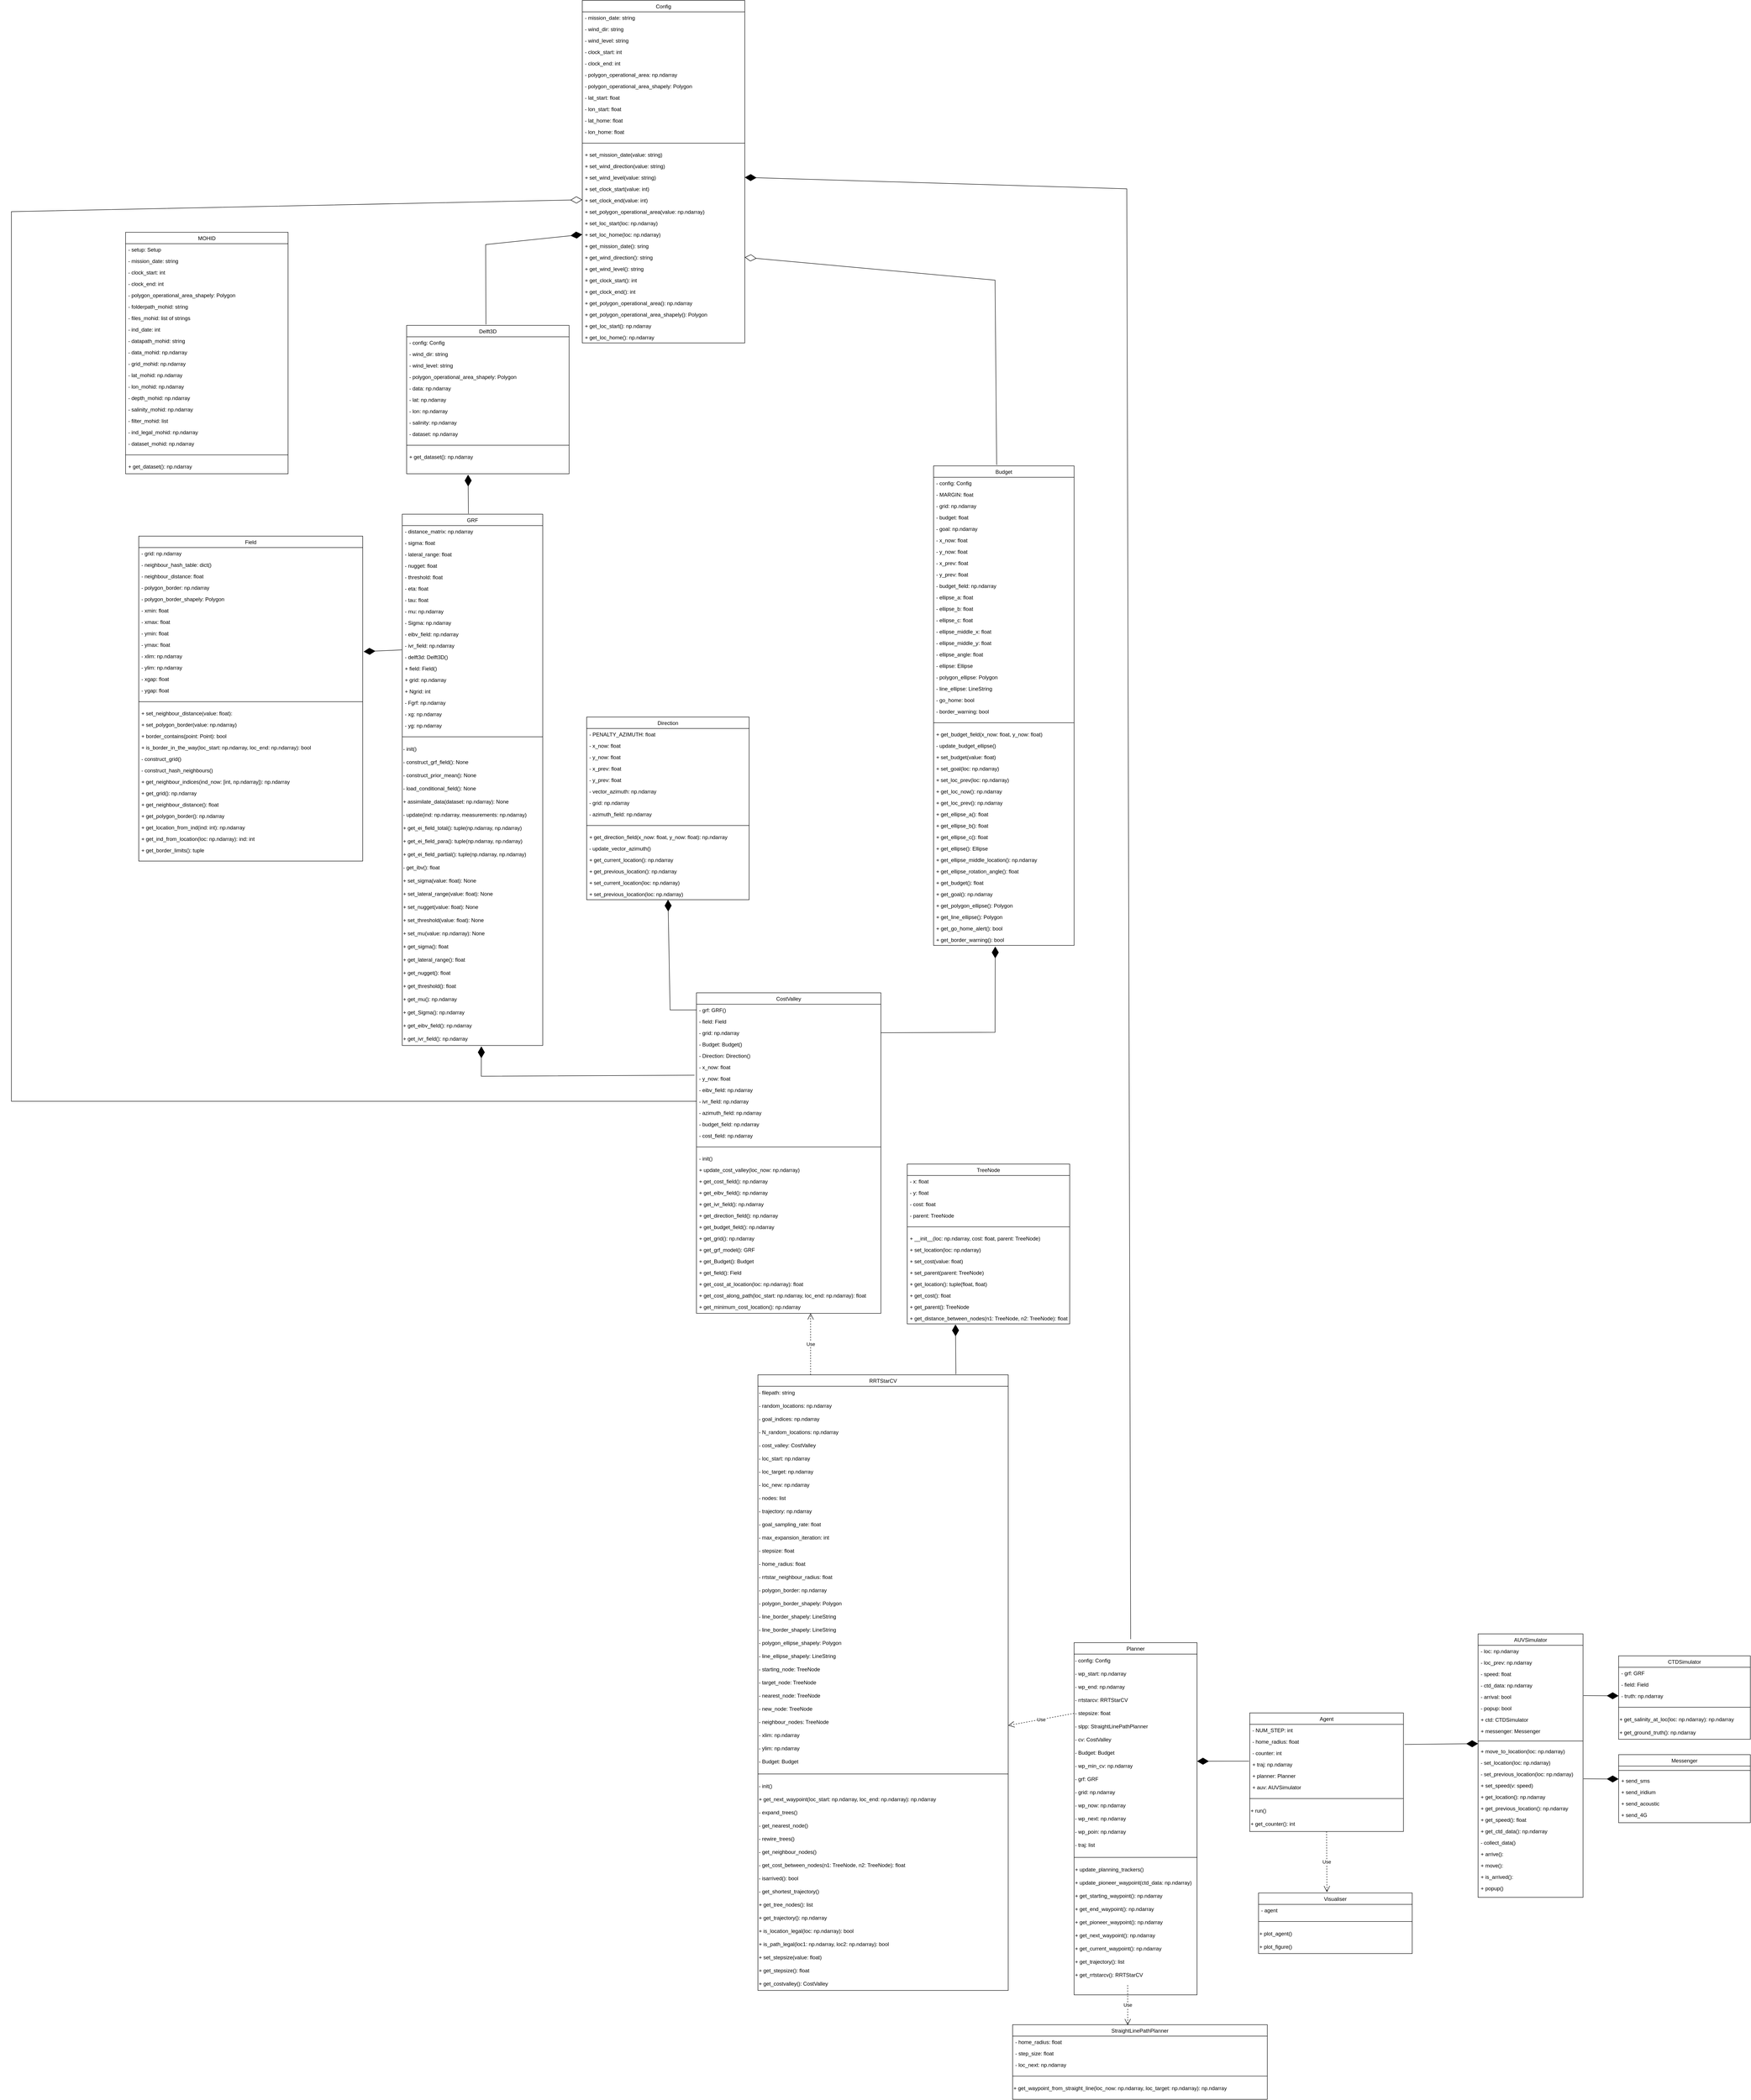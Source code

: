 <mxfile version="20.3.0" type="device"><diagram id="Rd-27PufT33L09xzSnhi" name="Page-1"><mxGraphModel dx="3169" dy="1827" grid="1" gridSize="10" guides="1" tooltips="1" connect="1" arrows="1" fold="1" page="1" pageScale="1" pageWidth="4681" pageHeight="3300" math="0" shadow="0"><root><mxCell id="0"/><mxCell id="1" parent="0"/><mxCell id="EXbSAlAHkvHFIHwwLFnN-1" value="GRF" style="swimlane;fontStyle=0;align=center;verticalAlign=top;childLayout=stackLayout;horizontal=1;startSize=26;horizontalStack=0;resizeParent=1;resizeLast=0;collapsible=1;marginBottom=0;rounded=0;shadow=0;strokeWidth=1;" parent="1" vertex="1"><mxGeometry x="1110" y="1440" width="320" height="1210" as="geometry"><mxRectangle x="130" y="380" width="160" height="26" as="alternateBounds"/></mxGeometry></mxCell><mxCell id="EXbSAlAHkvHFIHwwLFnN-2" value="- distance_matrix: np.ndarray" style="text;align=left;verticalAlign=top;spacingLeft=4;spacingRight=4;overflow=hidden;rotatable=0;points=[[0,0.5],[1,0.5]];portConstraint=eastwest;rounded=0;shadow=0;html=0;" parent="EXbSAlAHkvHFIHwwLFnN-1" vertex="1"><mxGeometry y="26" width="320" height="26" as="geometry"/></mxCell><mxCell id="EXbSAlAHkvHFIHwwLFnN-3" value="- sigma: float" style="text;align=left;verticalAlign=top;spacingLeft=4;spacingRight=4;overflow=hidden;rotatable=0;points=[[0,0.5],[1,0.5]];portConstraint=eastwest;rounded=0;shadow=0;html=0;" parent="EXbSAlAHkvHFIHwwLFnN-1" vertex="1"><mxGeometry y="52" width="320" height="26" as="geometry"/></mxCell><mxCell id="EXbSAlAHkvHFIHwwLFnN-4" value="- lateral_range: float" style="text;align=left;verticalAlign=top;spacingLeft=4;spacingRight=4;overflow=hidden;rotatable=0;points=[[0,0.5],[1,0.5]];portConstraint=eastwest;rounded=0;shadow=0;html=0;" parent="EXbSAlAHkvHFIHwwLFnN-1" vertex="1"><mxGeometry y="78" width="320" height="26" as="geometry"/></mxCell><mxCell id="EXbSAlAHkvHFIHwwLFnN-5" value="- nugget: float" style="text;align=left;verticalAlign=top;spacingLeft=4;spacingRight=4;overflow=hidden;rotatable=0;points=[[0,0.5],[1,0.5]];portConstraint=eastwest;rounded=0;shadow=0;html=0;" parent="EXbSAlAHkvHFIHwwLFnN-1" vertex="1"><mxGeometry y="104" width="320" height="26" as="geometry"/></mxCell><mxCell id="EXbSAlAHkvHFIHwwLFnN-6" value="- threshold: float" style="text;align=left;verticalAlign=top;spacingLeft=4;spacingRight=4;overflow=hidden;rotatable=0;points=[[0,0.5],[1,0.5]];portConstraint=eastwest;rounded=0;shadow=0;html=0;" parent="EXbSAlAHkvHFIHwwLFnN-1" vertex="1"><mxGeometry y="130" width="320" height="26" as="geometry"/></mxCell><mxCell id="EXbSAlAHkvHFIHwwLFnN-7" value="- eta: float" style="text;align=left;verticalAlign=top;spacingLeft=4;spacingRight=4;overflow=hidden;rotatable=0;points=[[0,0.5],[1,0.5]];portConstraint=eastwest;rounded=0;shadow=0;html=0;" parent="EXbSAlAHkvHFIHwwLFnN-1" vertex="1"><mxGeometry y="156" width="320" height="26" as="geometry"/></mxCell><mxCell id="EXbSAlAHkvHFIHwwLFnN-8" value="- tau: float" style="text;align=left;verticalAlign=top;spacingLeft=4;spacingRight=4;overflow=hidden;rotatable=0;points=[[0,0.5],[1,0.5]];portConstraint=eastwest;rounded=0;shadow=0;html=0;" parent="EXbSAlAHkvHFIHwwLFnN-1" vertex="1"><mxGeometry y="182" width="320" height="26" as="geometry"/></mxCell><mxCell id="EXbSAlAHkvHFIHwwLFnN-9" value="- mu: np.ndarray" style="text;align=left;verticalAlign=top;spacingLeft=4;spacingRight=4;overflow=hidden;rotatable=0;points=[[0,0.5],[1,0.5]];portConstraint=eastwest;rounded=0;shadow=0;html=0;" parent="EXbSAlAHkvHFIHwwLFnN-1" vertex="1"><mxGeometry y="208" width="320" height="26" as="geometry"/></mxCell><mxCell id="EXbSAlAHkvHFIHwwLFnN-10" value="- Sigma: np.ndarray" style="text;align=left;verticalAlign=top;spacingLeft=4;spacingRight=4;overflow=hidden;rotatable=0;points=[[0,0.5],[1,0.5]];portConstraint=eastwest;rounded=0;shadow=0;html=0;" parent="EXbSAlAHkvHFIHwwLFnN-1" vertex="1"><mxGeometry y="234" width="320" height="26" as="geometry"/></mxCell><mxCell id="EXbSAlAHkvHFIHwwLFnN-11" value="- eibv_field: np.ndarray" style="text;align=left;verticalAlign=top;spacingLeft=4;spacingRight=4;overflow=hidden;rotatable=0;points=[[0,0.5],[1,0.5]];portConstraint=eastwest;rounded=0;shadow=0;html=0;" parent="EXbSAlAHkvHFIHwwLFnN-1" vertex="1"><mxGeometry y="260" width="320" height="26" as="geometry"/></mxCell><mxCell id="EXbSAlAHkvHFIHwwLFnN-12" value="- ivr_field: np.ndarray" style="text;align=left;verticalAlign=top;spacingLeft=4;spacingRight=4;overflow=hidden;rotatable=0;points=[[0,0.5],[1,0.5]];portConstraint=eastwest;rounded=0;shadow=0;html=0;" parent="EXbSAlAHkvHFIHwwLFnN-1" vertex="1"><mxGeometry y="286" width="320" height="26" as="geometry"/></mxCell><mxCell id="HqyDTHykpgKMAiitUFfi-6" value="- delft3d: Delft3D()" style="text;align=left;verticalAlign=top;spacingLeft=4;spacingRight=4;overflow=hidden;rotatable=0;points=[[0,0.5],[1,0.5]];portConstraint=eastwest;rounded=0;shadow=0;html=0;" parent="EXbSAlAHkvHFIHwwLFnN-1" vertex="1"><mxGeometry y="312" width="320" height="26" as="geometry"/></mxCell><mxCell id="EXbSAlAHkvHFIHwwLFnN-13" value="+ field: Field()" style="text;align=left;verticalAlign=top;spacingLeft=4;spacingRight=4;overflow=hidden;rotatable=0;points=[[0,0.5],[1,0.5]];portConstraint=eastwest;rounded=0;shadow=0;html=0;" parent="EXbSAlAHkvHFIHwwLFnN-1" vertex="1"><mxGeometry y="338" width="320" height="26" as="geometry"/></mxCell><mxCell id="EXbSAlAHkvHFIHwwLFnN-14" value="+ grid: np.ndarray" style="text;align=left;verticalAlign=top;spacingLeft=4;spacingRight=4;overflow=hidden;rotatable=0;points=[[0,0.5],[1,0.5]];portConstraint=eastwest;rounded=0;shadow=0;html=0;" parent="EXbSAlAHkvHFIHwwLFnN-1" vertex="1"><mxGeometry y="364" width="320" height="26" as="geometry"/></mxCell><mxCell id="EXbSAlAHkvHFIHwwLFnN-15" value="+ Ngrid: int" style="text;align=left;verticalAlign=top;spacingLeft=4;spacingRight=4;overflow=hidden;rotatable=0;points=[[0,0.5],[1,0.5]];portConstraint=eastwest;rounded=0;shadow=0;html=0;" parent="EXbSAlAHkvHFIHwwLFnN-1" vertex="1"><mxGeometry y="390" width="320" height="26" as="geometry"/></mxCell><mxCell id="eo8leUt7pA-MFPjYTE4j-1" value="- Fgrf: np.ndarray" style="text;align=left;verticalAlign=top;spacingLeft=4;spacingRight=4;overflow=hidden;rotatable=0;points=[[0,0.5],[1,0.5]];portConstraint=eastwest;rounded=0;shadow=0;html=0;" parent="EXbSAlAHkvHFIHwwLFnN-1" vertex="1"><mxGeometry y="416" width="320" height="26" as="geometry"/></mxCell><mxCell id="eo8leUt7pA-MFPjYTE4j-3" value="- xg: np.ndarray" style="text;align=left;verticalAlign=top;spacingLeft=4;spacingRight=4;overflow=hidden;rotatable=0;points=[[0,0.5],[1,0.5]];portConstraint=eastwest;rounded=0;shadow=0;html=0;" parent="EXbSAlAHkvHFIHwwLFnN-1" vertex="1"><mxGeometry y="442" width="320" height="26" as="geometry"/></mxCell><mxCell id="eo8leUt7pA-MFPjYTE4j-4" value="- yg: np.ndarray" style="text;align=left;verticalAlign=top;spacingLeft=4;spacingRight=4;overflow=hidden;rotatable=0;points=[[0,0.5],[1,0.5]];portConstraint=eastwest;rounded=0;shadow=0;html=0;" parent="EXbSAlAHkvHFIHwwLFnN-1" vertex="1"><mxGeometry y="468" width="320" height="26" as="geometry"/></mxCell><mxCell id="EXbSAlAHkvHFIHwwLFnN-16" value="" style="line;html=1;strokeWidth=1;align=left;verticalAlign=middle;spacingTop=-1;spacingLeft=3;spacingRight=3;rotatable=0;labelPosition=right;points=[];portConstraint=eastwest;" parent="EXbSAlAHkvHFIHwwLFnN-1" vertex="1"><mxGeometry y="494" width="320" height="26" as="geometry"/></mxCell><mxCell id="Tsghkspy4a-uiUbtA2Ut-1" value="- init()" style="text;html=1;strokeColor=none;fillColor=none;align=left;verticalAlign=middle;whiteSpace=wrap;rounded=0;" parent="EXbSAlAHkvHFIHwwLFnN-1" vertex="1"><mxGeometry y="520" width="320" height="30" as="geometry"/></mxCell><mxCell id="EXbSAlAHkvHFIHwwLFnN-17" value="- construct_grf_field(): None" style="text;html=1;strokeColor=none;fillColor=none;align=left;verticalAlign=middle;whiteSpace=wrap;rounded=0;" parent="EXbSAlAHkvHFIHwwLFnN-1" vertex="1"><mxGeometry y="550" width="320" height="30" as="geometry"/></mxCell><mxCell id="HqyDTHykpgKMAiitUFfi-8" value="- construct_prior_mean(): None" style="text;html=1;strokeColor=none;fillColor=none;align=left;verticalAlign=middle;whiteSpace=wrap;rounded=0;" parent="EXbSAlAHkvHFIHwwLFnN-1" vertex="1"><mxGeometry y="580" width="320" height="30" as="geometry"/></mxCell><mxCell id="Tsghkspy4a-uiUbtA2Ut-2" value="- load_conditional_field(): None" style="text;html=1;strokeColor=none;fillColor=none;align=left;verticalAlign=middle;whiteSpace=wrap;rounded=0;" parent="EXbSAlAHkvHFIHwwLFnN-1" vertex="1"><mxGeometry y="610" width="320" height="30" as="geometry"/></mxCell><mxCell id="EXbSAlAHkvHFIHwwLFnN-18" value="+ assimilate_data(dataset: np.ndarray): None" style="text;html=1;strokeColor=none;fillColor=none;align=left;verticalAlign=middle;whiteSpace=wrap;rounded=0;" parent="EXbSAlAHkvHFIHwwLFnN-1" vertex="1"><mxGeometry y="640" width="320" height="30" as="geometry"/></mxCell><mxCell id="EXbSAlAHkvHFIHwwLFnN-19" value="- update(ind: np.ndarray, measurements: np.ndarray)" style="text;html=1;strokeColor=none;fillColor=none;align=left;verticalAlign=middle;whiteSpace=wrap;rounded=0;" parent="EXbSAlAHkvHFIHwwLFnN-1" vertex="1"><mxGeometry y="670" width="320" height="30" as="geometry"/></mxCell><mxCell id="EXbSAlAHkvHFIHwwLFnN-20" value="+ get_ei_field_total(): tuple(np.ndarray, np.ndarray)" style="text;html=1;strokeColor=none;fillColor=none;align=left;verticalAlign=middle;whiteSpace=wrap;rounded=0;" parent="EXbSAlAHkvHFIHwwLFnN-1" vertex="1"><mxGeometry y="700" width="320" height="30" as="geometry"/></mxCell><mxCell id="Tsghkspy4a-uiUbtA2Ut-3" value="+ get_ei_field_para(): tuple(np.ndarray, np.ndarray)" style="text;html=1;strokeColor=none;fillColor=none;align=left;verticalAlign=middle;whiteSpace=wrap;rounded=0;" parent="EXbSAlAHkvHFIHwwLFnN-1" vertex="1"><mxGeometry y="730" width="320" height="30" as="geometry"/></mxCell><mxCell id="HqyDTHykpgKMAiitUFfi-9" value="+ get_ei_field_partial(): tuple(np.ndarray, np.ndarray)" style="text;html=1;strokeColor=none;fillColor=none;align=left;verticalAlign=middle;whiteSpace=wrap;rounded=0;" parent="EXbSAlAHkvHFIHwwLFnN-1" vertex="1"><mxGeometry y="760" width="320" height="30" as="geometry"/></mxCell><mxCell id="EXbSAlAHkvHFIHwwLFnN-21" value="- get_ibv(): float" style="text;html=1;strokeColor=none;fillColor=none;align=left;verticalAlign=middle;whiteSpace=wrap;rounded=0;" parent="EXbSAlAHkvHFIHwwLFnN-1" vertex="1"><mxGeometry y="790" width="320" height="30" as="geometry"/></mxCell><mxCell id="EXbSAlAHkvHFIHwwLFnN-22" value="+ set_sigma(value: float): None" style="text;html=1;strokeColor=none;fillColor=none;align=left;verticalAlign=middle;whiteSpace=wrap;rounded=0;" parent="EXbSAlAHkvHFIHwwLFnN-1" vertex="1"><mxGeometry y="820" width="320" height="30" as="geometry"/></mxCell><mxCell id="EXbSAlAHkvHFIHwwLFnN-23" value="+ set_lateral_range(value: float): None" style="text;html=1;strokeColor=none;fillColor=none;align=left;verticalAlign=middle;whiteSpace=wrap;rounded=0;" parent="EXbSAlAHkvHFIHwwLFnN-1" vertex="1"><mxGeometry y="850" width="320" height="30" as="geometry"/></mxCell><mxCell id="EXbSAlAHkvHFIHwwLFnN-24" value="+ set_nugget(value: float): None" style="text;html=1;strokeColor=none;fillColor=none;align=left;verticalAlign=middle;whiteSpace=wrap;rounded=0;" parent="EXbSAlAHkvHFIHwwLFnN-1" vertex="1"><mxGeometry y="880" width="320" height="30" as="geometry"/></mxCell><mxCell id="EXbSAlAHkvHFIHwwLFnN-25" value="+ set_threshold(value: float): None" style="text;html=1;strokeColor=none;fillColor=none;align=left;verticalAlign=middle;whiteSpace=wrap;rounded=0;" parent="EXbSAlAHkvHFIHwwLFnN-1" vertex="1"><mxGeometry y="910" width="320" height="30" as="geometry"/></mxCell><mxCell id="EXbSAlAHkvHFIHwwLFnN-26" value="+ set_mu(value: np.ndarray): None" style="text;html=1;strokeColor=none;fillColor=none;align=left;verticalAlign=middle;whiteSpace=wrap;rounded=0;" parent="EXbSAlAHkvHFIHwwLFnN-1" vertex="1"><mxGeometry y="940" width="320" height="30" as="geometry"/></mxCell><mxCell id="EXbSAlAHkvHFIHwwLFnN-27" value="+ get_sigma(): float" style="text;html=1;strokeColor=none;fillColor=none;align=left;verticalAlign=middle;whiteSpace=wrap;rounded=0;" parent="EXbSAlAHkvHFIHwwLFnN-1" vertex="1"><mxGeometry y="970" width="320" height="30" as="geometry"/></mxCell><mxCell id="EXbSAlAHkvHFIHwwLFnN-28" value="+ get_lateral_range(): float" style="text;html=1;strokeColor=none;fillColor=none;align=left;verticalAlign=middle;whiteSpace=wrap;rounded=0;" parent="EXbSAlAHkvHFIHwwLFnN-1" vertex="1"><mxGeometry y="1000" width="320" height="30" as="geometry"/></mxCell><mxCell id="EXbSAlAHkvHFIHwwLFnN-29" value="+ get_nugget(): float" style="text;html=1;strokeColor=none;fillColor=none;align=left;verticalAlign=middle;whiteSpace=wrap;rounded=0;" parent="EXbSAlAHkvHFIHwwLFnN-1" vertex="1"><mxGeometry y="1030" width="320" height="30" as="geometry"/></mxCell><mxCell id="EXbSAlAHkvHFIHwwLFnN-30" value="+ get_threshold(): float" style="text;html=1;strokeColor=none;fillColor=none;align=left;verticalAlign=middle;whiteSpace=wrap;rounded=0;" parent="EXbSAlAHkvHFIHwwLFnN-1" vertex="1"><mxGeometry y="1060" width="320" height="30" as="geometry"/></mxCell><mxCell id="EXbSAlAHkvHFIHwwLFnN-31" value="+ get_mu(): np.ndarray" style="text;html=1;strokeColor=none;fillColor=none;align=left;verticalAlign=middle;whiteSpace=wrap;rounded=0;" parent="EXbSAlAHkvHFIHwwLFnN-1" vertex="1"><mxGeometry y="1090" width="320" height="30" as="geometry"/></mxCell><mxCell id="EXbSAlAHkvHFIHwwLFnN-32" value="+ get_Sigma(): np.ndarray" style="text;html=1;strokeColor=none;fillColor=none;align=left;verticalAlign=middle;whiteSpace=wrap;rounded=0;" parent="EXbSAlAHkvHFIHwwLFnN-1" vertex="1"><mxGeometry y="1120" width="320" height="30" as="geometry"/></mxCell><mxCell id="EXbSAlAHkvHFIHwwLFnN-33" value="+ get_eibv_field(): np.ndarray" style="text;html=1;strokeColor=none;fillColor=none;align=left;verticalAlign=middle;whiteSpace=wrap;rounded=0;" parent="EXbSAlAHkvHFIHwwLFnN-1" vertex="1"><mxGeometry y="1150" width="320" height="30" as="geometry"/></mxCell><mxCell id="EXbSAlAHkvHFIHwwLFnN-34" value="+ get_ivr_field(): np.ndarray" style="text;html=1;strokeColor=none;fillColor=none;align=left;verticalAlign=middle;whiteSpace=wrap;rounded=0;" parent="EXbSAlAHkvHFIHwwLFnN-1" vertex="1"><mxGeometry y="1180" width="320" height="30" as="geometry"/></mxCell><mxCell id="EXbSAlAHkvHFIHwwLFnN-35" value="RRTStarCV" style="swimlane;fontStyle=0;align=center;verticalAlign=top;childLayout=stackLayout;horizontal=1;startSize=26;horizontalStack=0;resizeParent=1;resizeLast=0;collapsible=1;marginBottom=0;rounded=0;shadow=0;strokeWidth=1;" parent="1" vertex="1"><mxGeometry x="1920" y="3400" width="570" height="1402" as="geometry"><mxRectangle x="130" y="380" width="160" height="26" as="alternateBounds"/></mxGeometry></mxCell><mxCell id="R1aiLgu4S7uM2Q6zkQby-1" value="- filepath: string" style="text;html=1;strokeColor=none;fillColor=none;align=left;verticalAlign=middle;whiteSpace=wrap;rounded=0;" parent="EXbSAlAHkvHFIHwwLFnN-35" vertex="1"><mxGeometry y="26" width="570" height="30" as="geometry"/></mxCell><mxCell id="R1aiLgu4S7uM2Q6zkQby-2" value="- random_locations: np.ndarray&lt;span style=&quot;color: rgba(0, 0, 0, 0); font-family: monospace; font-size: 0px;&quot;&gt;%3CmxGraphModel%3E%3Croot%3E%3CmxCell%20id%3D%220%22%2F%3E%3CmxCell%20id%3D%221%22%20parent%3D%220%22%2F%3E%3CmxCell%20id%3D%222%22%20value%3D%22-%20filepath%3A%20string%22%20style%3D%22text%3Bhtml%3D1%3BstrokeColor%3Dnone%3BfillColor%3Dnone%3Balign%3Dleft%3BverticalAlign%3Dmiddle%3BwhiteSpace%3Dwrap%3Brounded%3D0%3B%22%20vertex%3D%221%22%20parent%3D%221%22%3E%3CmxGeometry%20x%3D%222580%22%20y%3D%223156%22%20width%3D%22570%22%20height%3D%2230%22%20as%3D%22geometry%22%2F%3E%3C%2FmxCell%3E%3C%2Froot%3E%3C%2FmxGraphModel%3E&lt;/span&gt;" style="text;html=1;strokeColor=none;fillColor=none;align=left;verticalAlign=middle;whiteSpace=wrap;rounded=0;" parent="EXbSAlAHkvHFIHwwLFnN-35" vertex="1"><mxGeometry y="56" width="570" height="30" as="geometry"/></mxCell><mxCell id="R1aiLgu4S7uM2Q6zkQby-3" value="- goal_indices: np.ndarray" style="text;html=1;strokeColor=none;fillColor=none;align=left;verticalAlign=middle;whiteSpace=wrap;rounded=0;" parent="EXbSAlAHkvHFIHwwLFnN-35" vertex="1"><mxGeometry y="86" width="570" height="30" as="geometry"/></mxCell><mxCell id="R1aiLgu4S7uM2Q6zkQby-4" value="- N_random_locations: np.ndarray" style="text;html=1;strokeColor=none;fillColor=none;align=left;verticalAlign=middle;whiteSpace=wrap;rounded=0;" parent="EXbSAlAHkvHFIHwwLFnN-35" vertex="1"><mxGeometry y="116" width="570" height="30" as="geometry"/></mxCell><mxCell id="rpR4RUN2gSA8nZ-RUxhX-1" value="- cost_valley: CostValley" style="text;html=1;strokeColor=none;fillColor=none;align=left;verticalAlign=middle;whiteSpace=wrap;rounded=0;" parent="EXbSAlAHkvHFIHwwLFnN-35" vertex="1"><mxGeometry y="146" width="570" height="30" as="geometry"/></mxCell><mxCell id="EXbSAlAHkvHFIHwwLFnN-36" value="- loc_start: np.ndarray" style="text;html=1;strokeColor=none;fillColor=none;align=left;verticalAlign=middle;whiteSpace=wrap;rounded=0;" parent="EXbSAlAHkvHFIHwwLFnN-35" vertex="1"><mxGeometry y="176" width="570" height="30" as="geometry"/></mxCell><mxCell id="EXbSAlAHkvHFIHwwLFnN-37" value="- loc_target: np.ndarray" style="text;html=1;strokeColor=none;fillColor=none;align=left;verticalAlign=middle;whiteSpace=wrap;rounded=0;" parent="EXbSAlAHkvHFIHwwLFnN-35" vertex="1"><mxGeometry y="206" width="570" height="30" as="geometry"/></mxCell><mxCell id="EXbSAlAHkvHFIHwwLFnN-38" value="- loc_new: np.ndarray" style="text;html=1;strokeColor=none;fillColor=none;align=left;verticalAlign=middle;whiteSpace=wrap;rounded=0;" parent="EXbSAlAHkvHFIHwwLFnN-35" vertex="1"><mxGeometry y="236" width="570" height="30" as="geometry"/></mxCell><mxCell id="EXbSAlAHkvHFIHwwLFnN-39" value="- nodes: list" style="text;html=1;strokeColor=none;fillColor=none;align=left;verticalAlign=middle;whiteSpace=wrap;rounded=0;" parent="EXbSAlAHkvHFIHwwLFnN-35" vertex="1"><mxGeometry y="266" width="570" height="30" as="geometry"/></mxCell><mxCell id="EXbSAlAHkvHFIHwwLFnN-40" value="- trajectory: np.ndarray" style="text;html=1;strokeColor=none;fillColor=none;align=left;verticalAlign=middle;whiteSpace=wrap;rounded=0;" parent="EXbSAlAHkvHFIHwwLFnN-35" vertex="1"><mxGeometry y="296" width="570" height="30" as="geometry"/></mxCell><mxCell id="EXbSAlAHkvHFIHwwLFnN-41" value="- goal_sampling_rate: float" style="text;html=1;strokeColor=none;fillColor=none;align=left;verticalAlign=middle;whiteSpace=wrap;rounded=0;" parent="EXbSAlAHkvHFIHwwLFnN-35" vertex="1"><mxGeometry y="326" width="570" height="30" as="geometry"/></mxCell><mxCell id="EXbSAlAHkvHFIHwwLFnN-42" value="- max_expansion_iteration: int" style="text;html=1;strokeColor=none;fillColor=none;align=left;verticalAlign=middle;whiteSpace=wrap;rounded=0;" parent="EXbSAlAHkvHFIHwwLFnN-35" vertex="1"><mxGeometry y="356" width="570" height="30" as="geometry"/></mxCell><mxCell id="EXbSAlAHkvHFIHwwLFnN-44" value="- stepsize: float" style="text;html=1;strokeColor=none;fillColor=none;align=left;verticalAlign=middle;whiteSpace=wrap;rounded=0;" parent="EXbSAlAHkvHFIHwwLFnN-35" vertex="1"><mxGeometry y="386" width="570" height="30" as="geometry"/></mxCell><mxCell id="EXbSAlAHkvHFIHwwLFnN-43" value="- home_radius: float" style="text;html=1;strokeColor=none;fillColor=none;align=left;verticalAlign=middle;whiteSpace=wrap;rounded=0;" parent="EXbSAlAHkvHFIHwwLFnN-35" vertex="1"><mxGeometry y="416" width="570" height="30" as="geometry"/></mxCell><mxCell id="EXbSAlAHkvHFIHwwLFnN-45" value="- rrtstar_neighbour_radius: float" style="text;html=1;strokeColor=none;fillColor=none;align=left;verticalAlign=middle;whiteSpace=wrap;rounded=0;" parent="EXbSAlAHkvHFIHwwLFnN-35" vertex="1"><mxGeometry y="446" width="570" height="30" as="geometry"/></mxCell><mxCell id="EXbSAlAHkvHFIHwwLFnN-46" value="- polygon_border: np.ndarray" style="text;html=1;strokeColor=none;fillColor=none;align=left;verticalAlign=middle;whiteSpace=wrap;rounded=0;" parent="EXbSAlAHkvHFIHwwLFnN-35" vertex="1"><mxGeometry y="476" width="570" height="30" as="geometry"/></mxCell><mxCell id="EXbSAlAHkvHFIHwwLFnN-48" value="- polygon_border_shapely: Polygon" style="text;html=1;strokeColor=none;fillColor=none;align=left;verticalAlign=middle;whiteSpace=wrap;rounded=0;" parent="EXbSAlAHkvHFIHwwLFnN-35" vertex="1"><mxGeometry y="506" width="570" height="30" as="geometry"/></mxCell><mxCell id="EXbSAlAHkvHFIHwwLFnN-49" value="- line_border_shapely: LineString" style="text;html=1;strokeColor=none;fillColor=none;align=left;verticalAlign=middle;whiteSpace=wrap;rounded=0;" parent="EXbSAlAHkvHFIHwwLFnN-35" vertex="1"><mxGeometry y="536" width="570" height="30" as="geometry"/></mxCell><mxCell id="EXbSAlAHkvHFIHwwLFnN-50" value="- line_border_shapely: LineString" style="text;html=1;strokeColor=none;fillColor=none;align=left;verticalAlign=middle;whiteSpace=wrap;rounded=0;" parent="EXbSAlAHkvHFIHwwLFnN-35" vertex="1"><mxGeometry y="566" width="570" height="30" as="geometry"/></mxCell><mxCell id="EXbSAlAHkvHFIHwwLFnN-52" value="- polygon_ellipse_shapely: Polygon" style="text;html=1;strokeColor=none;fillColor=none;align=left;verticalAlign=middle;whiteSpace=wrap;rounded=0;" parent="EXbSAlAHkvHFIHwwLFnN-35" vertex="1"><mxGeometry y="596" width="570" height="30" as="geometry"/></mxCell><mxCell id="EXbSAlAHkvHFIHwwLFnN-53" value="- line_ellipse_shapely: LineString" style="text;html=1;strokeColor=none;fillColor=none;align=left;verticalAlign=middle;whiteSpace=wrap;rounded=0;" parent="EXbSAlAHkvHFIHwwLFnN-35" vertex="1"><mxGeometry y="626" width="570" height="30" as="geometry"/></mxCell><mxCell id="EXbSAlAHkvHFIHwwLFnN-54" value="- starting_node: TreeNode" style="text;html=1;strokeColor=none;fillColor=none;align=left;verticalAlign=middle;whiteSpace=wrap;rounded=0;" parent="EXbSAlAHkvHFIHwwLFnN-35" vertex="1"><mxGeometry y="656" width="570" height="30" as="geometry"/></mxCell><mxCell id="EXbSAlAHkvHFIHwwLFnN-55" value="- target_node: TreeNode" style="text;html=1;strokeColor=none;fillColor=none;align=left;verticalAlign=middle;whiteSpace=wrap;rounded=0;" parent="EXbSAlAHkvHFIHwwLFnN-35" vertex="1"><mxGeometry y="686" width="570" height="30" as="geometry"/></mxCell><mxCell id="EXbSAlAHkvHFIHwwLFnN-56" value="- nearest_node: TreeNode" style="text;html=1;strokeColor=none;fillColor=none;align=left;verticalAlign=middle;whiteSpace=wrap;rounded=0;" parent="EXbSAlAHkvHFIHwwLFnN-35" vertex="1"><mxGeometry y="716" width="570" height="30" as="geometry"/></mxCell><mxCell id="EXbSAlAHkvHFIHwwLFnN-57" value="- new_node: TreeNode" style="text;html=1;strokeColor=none;fillColor=none;align=left;verticalAlign=middle;whiteSpace=wrap;rounded=0;" parent="EXbSAlAHkvHFIHwwLFnN-35" vertex="1"><mxGeometry y="746" width="570" height="30" as="geometry"/></mxCell><mxCell id="EXbSAlAHkvHFIHwwLFnN-58" value="- neighbour_nodes: TreeNode" style="text;html=1;strokeColor=none;fillColor=none;align=left;verticalAlign=middle;whiteSpace=wrap;rounded=0;" parent="EXbSAlAHkvHFIHwwLFnN-35" vertex="1"><mxGeometry y="776" width="570" height="30" as="geometry"/></mxCell><mxCell id="EXbSAlAHkvHFIHwwLFnN-59" value="- xlim: np.ndarray" style="text;html=1;strokeColor=none;fillColor=none;align=left;verticalAlign=middle;whiteSpace=wrap;rounded=0;" parent="EXbSAlAHkvHFIHwwLFnN-35" vertex="1"><mxGeometry y="806" width="570" height="30" as="geometry"/></mxCell><mxCell id="EXbSAlAHkvHFIHwwLFnN-60" value="- ylim: np.ndarray" style="text;html=1;strokeColor=none;fillColor=none;align=left;verticalAlign=middle;whiteSpace=wrap;rounded=0;" parent="EXbSAlAHkvHFIHwwLFnN-35" vertex="1"><mxGeometry y="836" width="570" height="30" as="geometry"/></mxCell><mxCell id="EXbSAlAHkvHFIHwwLFnN-61" value="- Budget: Budget" style="text;html=1;strokeColor=none;fillColor=none;align=left;verticalAlign=middle;whiteSpace=wrap;rounded=0;" parent="EXbSAlAHkvHFIHwwLFnN-35" vertex="1"><mxGeometry y="866" width="570" height="30" as="geometry"/></mxCell><mxCell id="EXbSAlAHkvHFIHwwLFnN-63" value="" style="line;html=1;strokeWidth=1;align=left;verticalAlign=middle;spacingTop=-1;spacingLeft=3;spacingRight=3;rotatable=0;labelPosition=right;points=[];portConstraint=eastwest;" parent="EXbSAlAHkvHFIHwwLFnN-35" vertex="1"><mxGeometry y="896" width="570" height="26" as="geometry"/></mxCell><mxCell id="_qsCG75QtTWw1H9k3O1m-8" value="- init()" style="text;html=1;strokeColor=none;fillColor=none;align=left;verticalAlign=middle;whiteSpace=wrap;rounded=0;" parent="EXbSAlAHkvHFIHwwLFnN-35" vertex="1"><mxGeometry y="922" width="570" height="30" as="geometry"/></mxCell><mxCell id="EXbSAlAHkvHFIHwwLFnN-64" value="+ get_next_waypoint(loc_start: np.ndarray, loc_end: np.ndarray): np.ndarray" style="text;html=1;strokeColor=none;fillColor=none;align=left;verticalAlign=middle;whiteSpace=wrap;rounded=0;" parent="EXbSAlAHkvHFIHwwLFnN-35" vertex="1"><mxGeometry y="952" width="570" height="30" as="geometry"/></mxCell><mxCell id="EXbSAlAHkvHFIHwwLFnN-65" value="- expand_trees()" style="text;html=1;strokeColor=none;fillColor=none;align=left;verticalAlign=middle;whiteSpace=wrap;rounded=0;" parent="EXbSAlAHkvHFIHwwLFnN-35" vertex="1"><mxGeometry y="982" width="570" height="30" as="geometry"/></mxCell><mxCell id="EXbSAlAHkvHFIHwwLFnN-69" value="- get_nearest_node()" style="text;html=1;strokeColor=none;fillColor=none;align=left;verticalAlign=middle;whiteSpace=wrap;rounded=0;" parent="EXbSAlAHkvHFIHwwLFnN-35" vertex="1"><mxGeometry y="1012" width="570" height="30" as="geometry"/></mxCell><mxCell id="EXbSAlAHkvHFIHwwLFnN-70" value="- rewire_trees()" style="text;html=1;strokeColor=none;fillColor=none;align=left;verticalAlign=middle;whiteSpace=wrap;rounded=0;" parent="EXbSAlAHkvHFIHwwLFnN-35" vertex="1"><mxGeometry y="1042" width="570" height="30" as="geometry"/></mxCell><mxCell id="EXbSAlAHkvHFIHwwLFnN-71" value="- get_neighbour_nodes()" style="text;html=1;strokeColor=none;fillColor=none;align=left;verticalAlign=middle;whiteSpace=wrap;rounded=0;" parent="EXbSAlAHkvHFIHwwLFnN-35" vertex="1"><mxGeometry y="1072" width="570" height="30" as="geometry"/></mxCell><mxCell id="EXbSAlAHkvHFIHwwLFnN-72" value="- get_cost_between_nodes(n1: TreeNode, n2: TreeNode): float" style="text;html=1;strokeColor=none;fillColor=none;align=left;verticalAlign=middle;whiteSpace=wrap;rounded=0;" parent="EXbSAlAHkvHFIHwwLFnN-35" vertex="1"><mxGeometry y="1102" width="570" height="30" as="geometry"/></mxCell><mxCell id="EXbSAlAHkvHFIHwwLFnN-73" value="- isarrived(): bool" style="text;html=1;strokeColor=none;fillColor=none;align=left;verticalAlign=middle;whiteSpace=wrap;rounded=0;" parent="EXbSAlAHkvHFIHwwLFnN-35" vertex="1"><mxGeometry y="1132" width="570" height="30" as="geometry"/></mxCell><mxCell id="EXbSAlAHkvHFIHwwLFnN-74" value="- get_shortest_trajectory()" style="text;html=1;strokeColor=none;fillColor=none;align=left;verticalAlign=middle;whiteSpace=wrap;rounded=0;" parent="EXbSAlAHkvHFIHwwLFnN-35" vertex="1"><mxGeometry y="1162" width="570" height="30" as="geometry"/></mxCell><mxCell id="EXbSAlAHkvHFIHwwLFnN-76" value="+ get_tree_nodes(): list" style="text;html=1;strokeColor=none;fillColor=none;align=left;verticalAlign=middle;whiteSpace=wrap;rounded=0;" parent="EXbSAlAHkvHFIHwwLFnN-35" vertex="1"><mxGeometry y="1192" width="570" height="30" as="geometry"/></mxCell><mxCell id="EXbSAlAHkvHFIHwwLFnN-77" value="+ get_trajectory(): np.ndarray" style="text;html=1;strokeColor=none;fillColor=none;align=left;verticalAlign=middle;whiteSpace=wrap;rounded=0;" parent="EXbSAlAHkvHFIHwwLFnN-35" vertex="1"><mxGeometry y="1222" width="570" height="30" as="geometry"/></mxCell><mxCell id="EXbSAlAHkvHFIHwwLFnN-78" value="+ is_location_legal(loc: np.ndarray): bool" style="text;html=1;strokeColor=none;fillColor=none;align=left;verticalAlign=middle;whiteSpace=wrap;rounded=0;" parent="EXbSAlAHkvHFIHwwLFnN-35" vertex="1"><mxGeometry y="1252" width="570" height="30" as="geometry"/></mxCell><mxCell id="EXbSAlAHkvHFIHwwLFnN-79" value="+ is_path_legal(loc1: np.ndarray, loc2: np.ndarray): bool" style="text;html=1;strokeColor=none;fillColor=none;align=left;verticalAlign=middle;whiteSpace=wrap;rounded=0;" parent="EXbSAlAHkvHFIHwwLFnN-35" vertex="1"><mxGeometry y="1282" width="570" height="30" as="geometry"/></mxCell><mxCell id="eo8leUt7pA-MFPjYTE4j-51" value="+ set_stepsize(value: float)" style="text;html=1;strokeColor=none;fillColor=none;align=left;verticalAlign=middle;whiteSpace=wrap;rounded=0;" parent="EXbSAlAHkvHFIHwwLFnN-35" vertex="1"><mxGeometry y="1312" width="570" height="30" as="geometry"/></mxCell><mxCell id="eo8leUt7pA-MFPjYTE4j-52" value="+ get_stepsize(): float" style="text;html=1;strokeColor=none;fillColor=none;align=left;verticalAlign=middle;whiteSpace=wrap;rounded=0;" parent="EXbSAlAHkvHFIHwwLFnN-35" vertex="1"><mxGeometry y="1342" width="570" height="30" as="geometry"/></mxCell><mxCell id="eo8leUt7pA-MFPjYTE4j-50" value="+ get_costvalley(): CostValley" style="text;html=1;strokeColor=none;fillColor=none;align=left;verticalAlign=middle;whiteSpace=wrap;rounded=0;" parent="EXbSAlAHkvHFIHwwLFnN-35" vertex="1"><mxGeometry y="1372" width="570" height="30" as="geometry"/></mxCell><mxCell id="EXbSAlAHkvHFIHwwLFnN-80" value="TreeNode" style="swimlane;fontStyle=0;align=center;verticalAlign=top;childLayout=stackLayout;horizontal=1;startSize=26;horizontalStack=0;resizeParent=1;resizeLast=0;collapsible=1;marginBottom=0;rounded=0;shadow=0;strokeWidth=1;" parent="1" vertex="1"><mxGeometry x="2260" y="2920" width="370" height="364" as="geometry"><mxRectangle x="130" y="380" width="160" height="26" as="alternateBounds"/></mxGeometry></mxCell><mxCell id="EXbSAlAHkvHFIHwwLFnN-81" value="- x: float" style="text;align=left;verticalAlign=top;spacingLeft=4;spacingRight=4;overflow=hidden;rotatable=0;points=[[0,0.5],[1,0.5]];portConstraint=eastwest;rounded=0;shadow=0;html=0;" parent="EXbSAlAHkvHFIHwwLFnN-80" vertex="1"><mxGeometry y="26" width="370" height="26" as="geometry"/></mxCell><mxCell id="EXbSAlAHkvHFIHwwLFnN-82" value="- y: float" style="text;align=left;verticalAlign=top;spacingLeft=4;spacingRight=4;overflow=hidden;rotatable=0;points=[[0,0.5],[1,0.5]];portConstraint=eastwest;rounded=0;shadow=0;html=0;" parent="EXbSAlAHkvHFIHwwLFnN-80" vertex="1"><mxGeometry y="52" width="370" height="26" as="geometry"/></mxCell><mxCell id="EXbSAlAHkvHFIHwwLFnN-83" value="- cost: float" style="text;align=left;verticalAlign=top;spacingLeft=4;spacingRight=4;overflow=hidden;rotatable=0;points=[[0,0.5],[1,0.5]];portConstraint=eastwest;rounded=0;shadow=0;html=0;" parent="EXbSAlAHkvHFIHwwLFnN-80" vertex="1"><mxGeometry y="78" width="370" height="26" as="geometry"/></mxCell><mxCell id="EXbSAlAHkvHFIHwwLFnN-84" value="- parent: TreeNode" style="text;align=left;verticalAlign=top;spacingLeft=4;spacingRight=4;overflow=hidden;rotatable=0;points=[[0,0.5],[1,0.5]];portConstraint=eastwest;rounded=0;shadow=0;html=0;" parent="EXbSAlAHkvHFIHwwLFnN-80" vertex="1"><mxGeometry y="104" width="370" height="26" as="geometry"/></mxCell><mxCell id="EXbSAlAHkvHFIHwwLFnN-85" value="" style="line;html=1;strokeWidth=1;align=left;verticalAlign=middle;spacingTop=-1;spacingLeft=3;spacingRight=3;rotatable=0;labelPosition=right;points=[];portConstraint=eastwest;" parent="EXbSAlAHkvHFIHwwLFnN-80" vertex="1"><mxGeometry y="130" width="370" height="26" as="geometry"/></mxCell><mxCell id="EXbSAlAHkvHFIHwwLFnN-86" value="+ __init__(loc: np.ndarray, cost: float, parent: TreeNode)" style="text;align=left;verticalAlign=top;spacingLeft=4;spacingRight=4;overflow=hidden;rotatable=0;points=[[0,0.5],[1,0.5]];portConstraint=eastwest;rounded=0;shadow=0;html=0;" parent="EXbSAlAHkvHFIHwwLFnN-80" vertex="1"><mxGeometry y="156" width="370" height="26" as="geometry"/></mxCell><mxCell id="EXbSAlAHkvHFIHwwLFnN-87" value="+ set_location(loc: np.ndarray)" style="text;align=left;verticalAlign=top;spacingLeft=4;spacingRight=4;overflow=hidden;rotatable=0;points=[[0,0.5],[1,0.5]];portConstraint=eastwest;rounded=0;shadow=0;html=0;" parent="EXbSAlAHkvHFIHwwLFnN-80" vertex="1"><mxGeometry y="182" width="370" height="26" as="geometry"/></mxCell><mxCell id="EXbSAlAHkvHFIHwwLFnN-88" value="+ set_cost(value: float)" style="text;align=left;verticalAlign=top;spacingLeft=4;spacingRight=4;overflow=hidden;rotatable=0;points=[[0,0.5],[1,0.5]];portConstraint=eastwest;rounded=0;shadow=0;html=0;" parent="EXbSAlAHkvHFIHwwLFnN-80" vertex="1"><mxGeometry y="208" width="370" height="26" as="geometry"/></mxCell><mxCell id="EXbSAlAHkvHFIHwwLFnN-89" value="+ set_parent(parent: TreeNode)" style="text;align=left;verticalAlign=top;spacingLeft=4;spacingRight=4;overflow=hidden;rotatable=0;points=[[0,0.5],[1,0.5]];portConstraint=eastwest;rounded=0;shadow=0;html=0;" parent="EXbSAlAHkvHFIHwwLFnN-80" vertex="1"><mxGeometry y="234" width="370" height="26" as="geometry"/></mxCell><mxCell id="EXbSAlAHkvHFIHwwLFnN-90" value="+ get_location(): tuple(float, float)" style="text;align=left;verticalAlign=top;spacingLeft=4;spacingRight=4;overflow=hidden;rotatable=0;points=[[0,0.5],[1,0.5]];portConstraint=eastwest;rounded=0;shadow=0;html=0;" parent="EXbSAlAHkvHFIHwwLFnN-80" vertex="1"><mxGeometry y="260" width="370" height="26" as="geometry"/></mxCell><mxCell id="EXbSAlAHkvHFIHwwLFnN-91" value="+ get_cost(): float" style="text;align=left;verticalAlign=top;spacingLeft=4;spacingRight=4;overflow=hidden;rotatable=0;points=[[0,0.5],[1,0.5]];portConstraint=eastwest;rounded=0;shadow=0;html=0;" parent="EXbSAlAHkvHFIHwwLFnN-80" vertex="1"><mxGeometry y="286" width="370" height="26" as="geometry"/></mxCell><mxCell id="EXbSAlAHkvHFIHwwLFnN-92" value="+ get_parent(): TreeNode" style="text;align=left;verticalAlign=top;spacingLeft=4;spacingRight=4;overflow=hidden;rotatable=0;points=[[0,0.5],[1,0.5]];portConstraint=eastwest;rounded=0;shadow=0;html=0;" parent="EXbSAlAHkvHFIHwwLFnN-80" vertex="1"><mxGeometry y="312" width="370" height="26" as="geometry"/></mxCell><mxCell id="EXbSAlAHkvHFIHwwLFnN-93" value="+ get_distance_between_nodes(n1: TreeNode, n2: TreeNode): float" style="text;align=left;verticalAlign=top;spacingLeft=4;spacingRight=4;overflow=hidden;rotatable=0;points=[[0,0.5],[1,0.5]];portConstraint=eastwest;rounded=0;shadow=0;html=0;" parent="EXbSAlAHkvHFIHwwLFnN-80" vertex="1"><mxGeometry y="338" width="370" height="26" as="geometry"/></mxCell><mxCell id="EXbSAlAHkvHFIHwwLFnN-94" value="Field" style="swimlane;fontStyle=0;align=center;verticalAlign=top;childLayout=stackLayout;horizontal=1;startSize=26;horizontalStack=0;resizeParent=1;resizeLast=0;collapsible=1;marginBottom=0;rounded=0;shadow=0;strokeWidth=1;" parent="1" vertex="1"><mxGeometry x="510" y="1490" width="510" height="740" as="geometry"><mxRectangle x="130" y="380" width="160" height="26" as="alternateBounds"/></mxGeometry></mxCell><mxCell id="HqyDTHykpgKMAiitUFfi-1" value="- grid: np.ndarray" style="text;align=left;verticalAlign=top;spacingLeft=4;spacingRight=4;overflow=hidden;rotatable=0;points=[[0,0.5],[1,0.5]];portConstraint=eastwest;rounded=0;shadow=0;html=0;" parent="EXbSAlAHkvHFIHwwLFnN-94" vertex="1"><mxGeometry y="26" width="510" height="26" as="geometry"/></mxCell><mxCell id="EXbSAlAHkvHFIHwwLFnN-95" value="- neighbour_hash_table: dict()" style="text;align=left;verticalAlign=top;spacingLeft=4;spacingRight=4;overflow=hidden;rotatable=0;points=[[0,0.5],[1,0.5]];portConstraint=eastwest;rounded=0;shadow=0;html=0;" parent="EXbSAlAHkvHFIHwwLFnN-94" vertex="1"><mxGeometry y="52" width="510" height="26" as="geometry"/></mxCell><mxCell id="EXbSAlAHkvHFIHwwLFnN-96" value="- neighbour_distance: float" style="text;align=left;verticalAlign=top;spacingLeft=4;spacingRight=4;overflow=hidden;rotatable=0;points=[[0,0.5],[1,0.5]];portConstraint=eastwest;rounded=0;shadow=0;html=0;" parent="EXbSAlAHkvHFIHwwLFnN-94" vertex="1"><mxGeometry y="78" width="510" height="26" as="geometry"/></mxCell><mxCell id="EXbSAlAHkvHFIHwwLFnN-97" value="- polygon_border: np.ndarray" style="text;align=left;verticalAlign=top;spacingLeft=4;spacingRight=4;overflow=hidden;rotatable=0;points=[[0,0.5],[1,0.5]];portConstraint=eastwest;rounded=0;shadow=0;html=0;" parent="EXbSAlAHkvHFIHwwLFnN-94" vertex="1"><mxGeometry y="104" width="510" height="26" as="geometry"/></mxCell><mxCell id="EXbSAlAHkvHFIHwwLFnN-99" value="- polygon_border_shapely: Polygon" style="text;align=left;verticalAlign=top;spacingLeft=4;spacingRight=4;overflow=hidden;rotatable=0;points=[[0,0.5],[1,0.5]];portConstraint=eastwest;rounded=0;shadow=0;html=0;" parent="EXbSAlAHkvHFIHwwLFnN-94" vertex="1"><mxGeometry y="130" width="510" height="26" as="geometry"/></mxCell><mxCell id="EXbSAlAHkvHFIHwwLFnN-101" value="- xmin: float" style="text;align=left;verticalAlign=top;spacingLeft=4;spacingRight=4;overflow=hidden;rotatable=0;points=[[0,0.5],[1,0.5]];portConstraint=eastwest;rounded=0;shadow=0;html=0;" parent="EXbSAlAHkvHFIHwwLFnN-94" vertex="1"><mxGeometry y="156" width="510" height="26" as="geometry"/></mxCell><mxCell id="EXbSAlAHkvHFIHwwLFnN-102" value="- xmax: float" style="text;align=left;verticalAlign=top;spacingLeft=4;spacingRight=4;overflow=hidden;rotatable=0;points=[[0,0.5],[1,0.5]];portConstraint=eastwest;rounded=0;shadow=0;html=0;" parent="EXbSAlAHkvHFIHwwLFnN-94" vertex="1"><mxGeometry y="182" width="510" height="26" as="geometry"/></mxCell><mxCell id="EXbSAlAHkvHFIHwwLFnN-103" value="- ymin: float" style="text;align=left;verticalAlign=top;spacingLeft=4;spacingRight=4;overflow=hidden;rotatable=0;points=[[0,0.5],[1,0.5]];portConstraint=eastwest;rounded=0;shadow=0;html=0;" parent="EXbSAlAHkvHFIHwwLFnN-94" vertex="1"><mxGeometry y="208" width="510" height="26" as="geometry"/></mxCell><mxCell id="EXbSAlAHkvHFIHwwLFnN-104" value="- ymax: float" style="text;align=left;verticalAlign=top;spacingLeft=4;spacingRight=4;overflow=hidden;rotatable=0;points=[[0,0.5],[1,0.5]];portConstraint=eastwest;rounded=0;shadow=0;html=0;" parent="EXbSAlAHkvHFIHwwLFnN-94" vertex="1"><mxGeometry y="234" width="510" height="26" as="geometry"/></mxCell><mxCell id="EXbSAlAHkvHFIHwwLFnN-105" value="- xlim: np.ndarray" style="text;align=left;verticalAlign=top;spacingLeft=4;spacingRight=4;overflow=hidden;rotatable=0;points=[[0,0.5],[1,0.5]];portConstraint=eastwest;rounded=0;shadow=0;html=0;" parent="EXbSAlAHkvHFIHwwLFnN-94" vertex="1"><mxGeometry y="260" width="510" height="26" as="geometry"/></mxCell><mxCell id="EXbSAlAHkvHFIHwwLFnN-106" value="- ylim: np.ndarray" style="text;align=left;verticalAlign=top;spacingLeft=4;spacingRight=4;overflow=hidden;rotatable=0;points=[[0,0.5],[1,0.5]];portConstraint=eastwest;rounded=0;shadow=0;html=0;" parent="EXbSAlAHkvHFIHwwLFnN-94" vertex="1"><mxGeometry y="286" width="510" height="26" as="geometry"/></mxCell><mxCell id="EXbSAlAHkvHFIHwwLFnN-107" value="- xgap: float" style="text;align=left;verticalAlign=top;spacingLeft=4;spacingRight=4;overflow=hidden;rotatable=0;points=[[0,0.5],[1,0.5]];portConstraint=eastwest;rounded=0;shadow=0;html=0;" parent="EXbSAlAHkvHFIHwwLFnN-94" vertex="1"><mxGeometry y="312" width="510" height="26" as="geometry"/></mxCell><mxCell id="EXbSAlAHkvHFIHwwLFnN-108" value="- ygap: float" style="text;align=left;verticalAlign=top;spacingLeft=4;spacingRight=4;overflow=hidden;rotatable=0;points=[[0,0.5],[1,0.5]];portConstraint=eastwest;rounded=0;shadow=0;html=0;" parent="EXbSAlAHkvHFIHwwLFnN-94" vertex="1"><mxGeometry y="338" width="510" height="26" as="geometry"/></mxCell><mxCell id="EXbSAlAHkvHFIHwwLFnN-110" value="" style="line;html=1;strokeWidth=1;align=left;verticalAlign=middle;spacingTop=-1;spacingLeft=3;spacingRight=3;rotatable=0;labelPosition=right;points=[];portConstraint=eastwest;" parent="EXbSAlAHkvHFIHwwLFnN-94" vertex="1"><mxGeometry y="364" width="510" height="26" as="geometry"/></mxCell><mxCell id="EXbSAlAHkvHFIHwwLFnN-111" value="+ set_neighbour_distance(value: float): " style="text;align=left;verticalAlign=top;spacingLeft=4;spacingRight=4;overflow=hidden;rotatable=0;points=[[0,0.5],[1,0.5]];portConstraint=eastwest;rounded=0;shadow=0;html=0;" parent="EXbSAlAHkvHFIHwwLFnN-94" vertex="1"><mxGeometry y="390" width="510" height="26" as="geometry"/></mxCell><mxCell id="EXbSAlAHkvHFIHwwLFnN-112" value="+ set_polygon_border(value: np.ndarray)" style="text;align=left;verticalAlign=top;spacingLeft=4;spacingRight=4;overflow=hidden;rotatable=0;points=[[0,0.5],[1,0.5]];portConstraint=eastwest;rounded=0;shadow=0;html=0;" parent="EXbSAlAHkvHFIHwwLFnN-94" vertex="1"><mxGeometry y="416" width="510" height="26" as="geometry"/></mxCell><mxCell id="EXbSAlAHkvHFIHwwLFnN-114" value="+ border_contains(point: Point): bool" style="text;align=left;verticalAlign=top;spacingLeft=4;spacingRight=4;overflow=hidden;rotatable=0;points=[[0,0.5],[1,0.5]];portConstraint=eastwest;rounded=0;shadow=0;html=0;" parent="EXbSAlAHkvHFIHwwLFnN-94" vertex="1"><mxGeometry y="442" width="510" height="26" as="geometry"/></mxCell><mxCell id="EXbSAlAHkvHFIHwwLFnN-116" value="+ is_border_in_the_way(loc_start: np.ndarray, loc_end: np.ndarray): bool" style="text;align=left;verticalAlign=top;spacingLeft=4;spacingRight=4;overflow=hidden;rotatable=0;points=[[0,0.5],[1,0.5]];portConstraint=eastwest;rounded=0;shadow=0;html=0;" parent="EXbSAlAHkvHFIHwwLFnN-94" vertex="1"><mxGeometry y="468" width="510" height="26" as="geometry"/></mxCell><mxCell id="HqyDTHykpgKMAiitUFfi-3" value="- construct_grid()" style="text;align=left;verticalAlign=top;spacingLeft=4;spacingRight=4;overflow=hidden;rotatable=0;points=[[0,0.5],[1,0.5]];portConstraint=eastwest;rounded=0;shadow=0;html=0;" parent="EXbSAlAHkvHFIHwwLFnN-94" vertex="1"><mxGeometry y="494" width="510" height="26" as="geometry"/></mxCell><mxCell id="HqyDTHykpgKMAiitUFfi-4" value="- construct_hash_neighbours()" style="text;align=left;verticalAlign=top;spacingLeft=4;spacingRight=4;overflow=hidden;rotatable=0;points=[[0,0.5],[1,0.5]];portConstraint=eastwest;rounded=0;shadow=0;html=0;" parent="EXbSAlAHkvHFIHwwLFnN-94" vertex="1"><mxGeometry y="520" width="510" height="26" as="geometry"/></mxCell><mxCell id="EXbSAlAHkvHFIHwwLFnN-118" value="+ get_neighbour_indices(ind_now: [int, np.ndarray]): np.ndarray" style="text;align=left;verticalAlign=top;spacingLeft=4;spacingRight=4;overflow=hidden;rotatable=0;points=[[0,0.5],[1,0.5]];portConstraint=eastwest;rounded=0;shadow=0;html=0;" parent="EXbSAlAHkvHFIHwwLFnN-94" vertex="1"><mxGeometry y="546" width="510" height="26" as="geometry"/></mxCell><mxCell id="EXbSAlAHkvHFIHwwLFnN-119" value="+ get_grid(): np.ndarray" style="text;align=left;verticalAlign=top;spacingLeft=4;spacingRight=4;overflow=hidden;rotatable=0;points=[[0,0.5],[1,0.5]];portConstraint=eastwest;rounded=0;shadow=0;html=0;" parent="EXbSAlAHkvHFIHwwLFnN-94" vertex="1"><mxGeometry y="572" width="510" height="26" as="geometry"/></mxCell><mxCell id="DONd27UfyLSBijjJHbpS-1" value="+ get_neighbour_distance(): float" style="text;align=left;verticalAlign=top;spacingLeft=4;spacingRight=4;overflow=hidden;rotatable=0;points=[[0,0.5],[1,0.5]];portConstraint=eastwest;rounded=0;shadow=0;html=0;" parent="EXbSAlAHkvHFIHwwLFnN-94" vertex="1"><mxGeometry y="598" width="510" height="26" as="geometry"/></mxCell><mxCell id="EXbSAlAHkvHFIHwwLFnN-120" value="+ get_polygon_border(): np.ndarray" style="text;align=left;verticalAlign=top;spacingLeft=4;spacingRight=4;overflow=hidden;rotatable=0;points=[[0,0.5],[1,0.5]];portConstraint=eastwest;rounded=0;shadow=0;html=0;" parent="EXbSAlAHkvHFIHwwLFnN-94" vertex="1"><mxGeometry y="624" width="510" height="26" as="geometry"/></mxCell><mxCell id="EXbSAlAHkvHFIHwwLFnN-122" value="+ get_location_from_ind(ind: int): np.ndarray" style="text;align=left;verticalAlign=top;spacingLeft=4;spacingRight=4;overflow=hidden;rotatable=0;points=[[0,0.5],[1,0.5]];portConstraint=eastwest;rounded=0;shadow=0;html=0;" parent="EXbSAlAHkvHFIHwwLFnN-94" vertex="1"><mxGeometry y="650" width="510" height="26" as="geometry"/></mxCell><mxCell id="EXbSAlAHkvHFIHwwLFnN-123" value="+ get_ind_from_location(loc: np.ndarray): ind: int" style="text;align=left;verticalAlign=top;spacingLeft=4;spacingRight=4;overflow=hidden;rotatable=0;points=[[0,0.5],[1,0.5]];portConstraint=eastwest;rounded=0;shadow=0;html=0;" parent="EXbSAlAHkvHFIHwwLFnN-94" vertex="1"><mxGeometry y="676" width="510" height="26" as="geometry"/></mxCell><mxCell id="EXbSAlAHkvHFIHwwLFnN-124" value="+ get_border_limits(): tuple" style="text;align=left;verticalAlign=top;spacingLeft=4;spacingRight=4;overflow=hidden;rotatable=0;points=[[0,0.5],[1,0.5]];portConstraint=eastwest;rounded=0;shadow=0;html=0;" parent="EXbSAlAHkvHFIHwwLFnN-94" vertex="1"><mxGeometry y="702" width="510" height="26" as="geometry"/></mxCell><mxCell id="EXbSAlAHkvHFIHwwLFnN-125" value="" style="endArrow=diamondThin;endFill=1;endSize=24;html=1;rounded=0;exitX=-0.003;exitY=-0.115;exitDx=0;exitDy=0;exitPerimeter=0;entryX=1.004;entryY=0.115;entryDx=0;entryDy=0;entryPerimeter=0;" parent="1" source="HqyDTHykpgKMAiitUFfi-6" target="EXbSAlAHkvHFIHwwLFnN-105" edge="1"><mxGeometry width="160" relative="1" as="geometry"><mxPoint x="1260" y="1536" as="sourcePoint"/><mxPoint x="1020" y="1866" as="targetPoint"/></mxGeometry></mxCell><mxCell id="EXbSAlAHkvHFIHwwLFnN-126" value="Budget" style="swimlane;fontStyle=0;align=center;verticalAlign=top;childLayout=stackLayout;horizontal=1;startSize=26;horizontalStack=0;resizeParent=1;resizeLast=0;collapsible=1;marginBottom=0;rounded=0;shadow=0;strokeWidth=1;" parent="1" vertex="1"><mxGeometry x="2320" y="1330" width="320" height="1092" as="geometry"><mxRectangle x="130" y="380" width="160" height="26" as="alternateBounds"/></mxGeometry></mxCell><mxCell id="HqyDTHykpgKMAiitUFfi-22" value="- config: Config" style="text;align=left;verticalAlign=top;spacingLeft=4;spacingRight=4;overflow=hidden;rotatable=0;points=[[0,0.5],[1,0.5]];portConstraint=eastwest;rounded=0;shadow=0;html=0;" parent="EXbSAlAHkvHFIHwwLFnN-126" vertex="1"><mxGeometry y="26" width="320" height="26" as="geometry"/></mxCell><mxCell id="EXbSAlAHkvHFIHwwLFnN-127" value="- MARGIN: float" style="text;align=left;verticalAlign=top;spacingLeft=4;spacingRight=4;overflow=hidden;rotatable=0;points=[[0,0.5],[1,0.5]];portConstraint=eastwest;rounded=0;shadow=0;html=0;" parent="EXbSAlAHkvHFIHwwLFnN-126" vertex="1"><mxGeometry y="52" width="320" height="26" as="geometry"/></mxCell><mxCell id="EXbSAlAHkvHFIHwwLFnN-128" value="- grid: np.ndarray" style="text;align=left;verticalAlign=top;spacingLeft=4;spacingRight=4;overflow=hidden;rotatable=0;points=[[0,0.5],[1,0.5]];portConstraint=eastwest;rounded=0;shadow=0;html=0;" parent="EXbSAlAHkvHFIHwwLFnN-126" vertex="1"><mxGeometry y="78" width="320" height="26" as="geometry"/></mxCell><mxCell id="EXbSAlAHkvHFIHwwLFnN-129" value="- budget: float" style="text;align=left;verticalAlign=top;spacingLeft=4;spacingRight=4;overflow=hidden;rotatable=0;points=[[0,0.5],[1,0.5]];portConstraint=eastwest;rounded=0;shadow=0;html=0;" parent="EXbSAlAHkvHFIHwwLFnN-126" vertex="1"><mxGeometry y="104" width="320" height="26" as="geometry"/></mxCell><mxCell id="EXbSAlAHkvHFIHwwLFnN-130" value="- goal: np.ndarray" style="text;align=left;verticalAlign=top;spacingLeft=4;spacingRight=4;overflow=hidden;rotatable=0;points=[[0,0.5],[1,0.5]];portConstraint=eastwest;rounded=0;shadow=0;html=0;" parent="EXbSAlAHkvHFIHwwLFnN-126" vertex="1"><mxGeometry y="130" width="320" height="26" as="geometry"/></mxCell><mxCell id="EXbSAlAHkvHFIHwwLFnN-131" value="- x_now: float" style="text;align=left;verticalAlign=top;spacingLeft=4;spacingRight=4;overflow=hidden;rotatable=0;points=[[0,0.5],[1,0.5]];portConstraint=eastwest;rounded=0;shadow=0;html=0;" parent="EXbSAlAHkvHFIHwwLFnN-126" vertex="1"><mxGeometry y="156" width="320" height="26" as="geometry"/></mxCell><mxCell id="EXbSAlAHkvHFIHwwLFnN-132" value="- y_now: float" style="text;align=left;verticalAlign=top;spacingLeft=4;spacingRight=4;overflow=hidden;rotatable=0;points=[[0,0.5],[1,0.5]];portConstraint=eastwest;rounded=0;shadow=0;html=0;" parent="EXbSAlAHkvHFIHwwLFnN-126" vertex="1"><mxGeometry y="182" width="320" height="26" as="geometry"/></mxCell><mxCell id="EXbSAlAHkvHFIHwwLFnN-133" value="- x_prev: float" style="text;align=left;verticalAlign=top;spacingLeft=4;spacingRight=4;overflow=hidden;rotatable=0;points=[[0,0.5],[1,0.5]];portConstraint=eastwest;rounded=0;shadow=0;html=0;" parent="EXbSAlAHkvHFIHwwLFnN-126" vertex="1"><mxGeometry y="208" width="320" height="26" as="geometry"/></mxCell><mxCell id="EXbSAlAHkvHFIHwwLFnN-134" value="- y_prev: float" style="text;align=left;verticalAlign=top;spacingLeft=4;spacingRight=4;overflow=hidden;rotatable=0;points=[[0,0.5],[1,0.5]];portConstraint=eastwest;rounded=0;shadow=0;html=0;" parent="EXbSAlAHkvHFIHwwLFnN-126" vertex="1"><mxGeometry y="234" width="320" height="26" as="geometry"/></mxCell><mxCell id="EXbSAlAHkvHFIHwwLFnN-135" value="- budget_field: np.ndarray" style="text;align=left;verticalAlign=top;spacingLeft=4;spacingRight=4;overflow=hidden;rotatable=0;points=[[0,0.5],[1,0.5]];portConstraint=eastwest;rounded=0;shadow=0;html=0;" parent="EXbSAlAHkvHFIHwwLFnN-126" vertex="1"><mxGeometry y="260" width="320" height="26" as="geometry"/></mxCell><mxCell id="EXbSAlAHkvHFIHwwLFnN-136" value="- ellipse_a: float" style="text;align=left;verticalAlign=top;spacingLeft=4;spacingRight=4;overflow=hidden;rotatable=0;points=[[0,0.5],[1,0.5]];portConstraint=eastwest;rounded=0;shadow=0;html=0;" parent="EXbSAlAHkvHFIHwwLFnN-126" vertex="1"><mxGeometry y="286" width="320" height="26" as="geometry"/></mxCell><mxCell id="EXbSAlAHkvHFIHwwLFnN-137" value="- ellipse_b: float" style="text;align=left;verticalAlign=top;spacingLeft=4;spacingRight=4;overflow=hidden;rotatable=0;points=[[0,0.5],[1,0.5]];portConstraint=eastwest;rounded=0;shadow=0;html=0;" parent="EXbSAlAHkvHFIHwwLFnN-126" vertex="1"><mxGeometry y="312" width="320" height="26" as="geometry"/></mxCell><mxCell id="EXbSAlAHkvHFIHwwLFnN-138" value="- ellipse_c: float" style="text;align=left;verticalAlign=top;spacingLeft=4;spacingRight=4;overflow=hidden;rotatable=0;points=[[0,0.5],[1,0.5]];portConstraint=eastwest;rounded=0;shadow=0;html=0;" parent="EXbSAlAHkvHFIHwwLFnN-126" vertex="1"><mxGeometry y="338" width="320" height="26" as="geometry"/></mxCell><mxCell id="EXbSAlAHkvHFIHwwLFnN-139" value="- ellipse_middle_x: float" style="text;align=left;verticalAlign=top;spacingLeft=4;spacingRight=4;overflow=hidden;rotatable=0;points=[[0,0.5],[1,0.5]];portConstraint=eastwest;rounded=0;shadow=0;html=0;" parent="EXbSAlAHkvHFIHwwLFnN-126" vertex="1"><mxGeometry y="364" width="320" height="26" as="geometry"/></mxCell><mxCell id="EXbSAlAHkvHFIHwwLFnN-140" value="- ellipse_middle_y: float" style="text;align=left;verticalAlign=top;spacingLeft=4;spacingRight=4;overflow=hidden;rotatable=0;points=[[0,0.5],[1,0.5]];portConstraint=eastwest;rounded=0;shadow=0;html=0;" parent="EXbSAlAHkvHFIHwwLFnN-126" vertex="1"><mxGeometry y="390" width="320" height="26" as="geometry"/></mxCell><mxCell id="EXbSAlAHkvHFIHwwLFnN-141" value="- ellipse_angle: float" style="text;align=left;verticalAlign=top;spacingLeft=4;spacingRight=4;overflow=hidden;rotatable=0;points=[[0,0.5],[1,0.5]];portConstraint=eastwest;rounded=0;shadow=0;html=0;" parent="EXbSAlAHkvHFIHwwLFnN-126" vertex="1"><mxGeometry y="416" width="320" height="26" as="geometry"/></mxCell><mxCell id="EXbSAlAHkvHFIHwwLFnN-142" value="- ellipse: Ellipse" style="text;align=left;verticalAlign=top;spacingLeft=4;spacingRight=4;overflow=hidden;rotatable=0;points=[[0,0.5],[1,0.5]];portConstraint=eastwest;rounded=0;shadow=0;html=0;" parent="EXbSAlAHkvHFIHwwLFnN-126" vertex="1"><mxGeometry y="442" width="320" height="26" as="geometry"/></mxCell><mxCell id="EXbSAlAHkvHFIHwwLFnN-143" value="- polygon_ellipse: Polygon" style="text;align=left;verticalAlign=top;spacingLeft=4;spacingRight=4;overflow=hidden;rotatable=0;points=[[0,0.5],[1,0.5]];portConstraint=eastwest;rounded=0;shadow=0;html=0;" parent="EXbSAlAHkvHFIHwwLFnN-126" vertex="1"><mxGeometry y="468" width="320" height="26" as="geometry"/></mxCell><mxCell id="EXbSAlAHkvHFIHwwLFnN-144" value="- line_ellipse: LineString" style="text;align=left;verticalAlign=top;spacingLeft=4;spacingRight=4;overflow=hidden;rotatable=0;points=[[0,0.5],[1,0.5]];portConstraint=eastwest;rounded=0;shadow=0;html=0;" parent="EXbSAlAHkvHFIHwwLFnN-126" vertex="1"><mxGeometry y="494" width="320" height="26" as="geometry"/></mxCell><mxCell id="EXbSAlAHkvHFIHwwLFnN-145" value="- go_home: bool" style="text;align=left;verticalAlign=top;spacingLeft=4;spacingRight=4;overflow=hidden;rotatable=0;points=[[0,0.5],[1,0.5]];portConstraint=eastwest;rounded=0;shadow=0;html=0;" parent="EXbSAlAHkvHFIHwwLFnN-126" vertex="1"><mxGeometry y="520" width="320" height="26" as="geometry"/></mxCell><mxCell id="EXbSAlAHkvHFIHwwLFnN-146" value="- border_warning: bool" style="text;align=left;verticalAlign=top;spacingLeft=4;spacingRight=4;overflow=hidden;rotatable=0;points=[[0,0.5],[1,0.5]];portConstraint=eastwest;rounded=0;shadow=0;html=0;" parent="EXbSAlAHkvHFIHwwLFnN-126" vertex="1"><mxGeometry y="546" width="320" height="26" as="geometry"/></mxCell><mxCell id="EXbSAlAHkvHFIHwwLFnN-147" value="" style="line;html=1;strokeWidth=1;align=left;verticalAlign=middle;spacingTop=-1;spacingLeft=3;spacingRight=3;rotatable=0;labelPosition=right;points=[];portConstraint=eastwest;" parent="EXbSAlAHkvHFIHwwLFnN-126" vertex="1"><mxGeometry y="572" width="320" height="26" as="geometry"/></mxCell><mxCell id="EXbSAlAHkvHFIHwwLFnN-148" value="+ get_budget_field(x_now: float, y_now: float)" style="text;align=left;verticalAlign=top;spacingLeft=4;spacingRight=4;overflow=hidden;rotatable=0;points=[[0,0.5],[1,0.5]];portConstraint=eastwest;rounded=0;shadow=0;html=0;" parent="EXbSAlAHkvHFIHwwLFnN-126" vertex="1"><mxGeometry y="598" width="320" height="26" as="geometry"/></mxCell><mxCell id="EXbSAlAHkvHFIHwwLFnN-149" value="- update_budget_ellipse()" style="text;align=left;verticalAlign=top;spacingLeft=4;spacingRight=4;overflow=hidden;rotatable=0;points=[[0,0.5],[1,0.5]];portConstraint=eastwest;rounded=0;shadow=0;html=0;" parent="EXbSAlAHkvHFIHwwLFnN-126" vertex="1"><mxGeometry y="624" width="320" height="26" as="geometry"/></mxCell><mxCell id="EXbSAlAHkvHFIHwwLFnN-150" value="+ set_budget(value: float)" style="text;align=left;verticalAlign=top;spacingLeft=4;spacingRight=4;overflow=hidden;rotatable=0;points=[[0,0.5],[1,0.5]];portConstraint=eastwest;rounded=0;shadow=0;html=0;" parent="EXbSAlAHkvHFIHwwLFnN-126" vertex="1"><mxGeometry y="650" width="320" height="26" as="geometry"/></mxCell><mxCell id="EXbSAlAHkvHFIHwwLFnN-151" value="+ set_goal(loc: np.ndarray)" style="text;align=left;verticalAlign=top;spacingLeft=4;spacingRight=4;overflow=hidden;rotatable=0;points=[[0,0.5],[1,0.5]];portConstraint=eastwest;rounded=0;shadow=0;html=0;" parent="EXbSAlAHkvHFIHwwLFnN-126" vertex="1"><mxGeometry y="676" width="320" height="26" as="geometry"/></mxCell><mxCell id="EXbSAlAHkvHFIHwwLFnN-152" value="+ set_loc_prev(loc: np.ndarray)" style="text;align=left;verticalAlign=top;spacingLeft=4;spacingRight=4;overflow=hidden;rotatable=0;points=[[0,0.5],[1,0.5]];portConstraint=eastwest;rounded=0;shadow=0;html=0;" parent="EXbSAlAHkvHFIHwwLFnN-126" vertex="1"><mxGeometry y="702" width="320" height="26" as="geometry"/></mxCell><mxCell id="EXbSAlAHkvHFIHwwLFnN-153" value="+ get_loc_now(): np.ndarray" style="text;align=left;verticalAlign=top;spacingLeft=4;spacingRight=4;overflow=hidden;rotatable=0;points=[[0,0.5],[1,0.5]];portConstraint=eastwest;rounded=0;shadow=0;html=0;" parent="EXbSAlAHkvHFIHwwLFnN-126" vertex="1"><mxGeometry y="728" width="320" height="26" as="geometry"/></mxCell><mxCell id="EXbSAlAHkvHFIHwwLFnN-154" value="+ get_loc_prev(): np.ndarray" style="text;align=left;verticalAlign=top;spacingLeft=4;spacingRight=4;overflow=hidden;rotatable=0;points=[[0,0.5],[1,0.5]];portConstraint=eastwest;rounded=0;shadow=0;html=0;" parent="EXbSAlAHkvHFIHwwLFnN-126" vertex="1"><mxGeometry y="754" width="320" height="26" as="geometry"/></mxCell><mxCell id="EXbSAlAHkvHFIHwwLFnN-155" value="+ get_ellipse_a(): float" style="text;align=left;verticalAlign=top;spacingLeft=4;spacingRight=4;overflow=hidden;rotatable=0;points=[[0,0.5],[1,0.5]];portConstraint=eastwest;rounded=0;shadow=0;html=0;" parent="EXbSAlAHkvHFIHwwLFnN-126" vertex="1"><mxGeometry y="780" width="320" height="26" as="geometry"/></mxCell><mxCell id="EXbSAlAHkvHFIHwwLFnN-156" value="+ get_ellipse_b(): float" style="text;align=left;verticalAlign=top;spacingLeft=4;spacingRight=4;overflow=hidden;rotatable=0;points=[[0,0.5],[1,0.5]];portConstraint=eastwest;rounded=0;shadow=0;html=0;" parent="EXbSAlAHkvHFIHwwLFnN-126" vertex="1"><mxGeometry y="806" width="320" height="26" as="geometry"/></mxCell><mxCell id="EXbSAlAHkvHFIHwwLFnN-157" value="+ get_ellipse_c(): float" style="text;align=left;verticalAlign=top;spacingLeft=4;spacingRight=4;overflow=hidden;rotatable=0;points=[[0,0.5],[1,0.5]];portConstraint=eastwest;rounded=0;shadow=0;html=0;" parent="EXbSAlAHkvHFIHwwLFnN-126" vertex="1"><mxGeometry y="832" width="320" height="26" as="geometry"/></mxCell><mxCell id="EXbSAlAHkvHFIHwwLFnN-158" value="+ get_ellipse(): Ellipse" style="text;align=left;verticalAlign=top;spacingLeft=4;spacingRight=4;overflow=hidden;rotatable=0;points=[[0,0.5],[1,0.5]];portConstraint=eastwest;rounded=0;shadow=0;html=0;" parent="EXbSAlAHkvHFIHwwLFnN-126" vertex="1"><mxGeometry y="858" width="320" height="26" as="geometry"/></mxCell><mxCell id="EXbSAlAHkvHFIHwwLFnN-159" value="+ get_ellipse_middle_location(): np.ndarray" style="text;align=left;verticalAlign=top;spacingLeft=4;spacingRight=4;overflow=hidden;rotatable=0;points=[[0,0.5],[1,0.5]];portConstraint=eastwest;rounded=0;shadow=0;html=0;" parent="EXbSAlAHkvHFIHwwLFnN-126" vertex="1"><mxGeometry y="884" width="320" height="26" as="geometry"/></mxCell><mxCell id="EXbSAlAHkvHFIHwwLFnN-160" value="+ get_ellipse_rotation_angle(): float" style="text;align=left;verticalAlign=top;spacingLeft=4;spacingRight=4;overflow=hidden;rotatable=0;points=[[0,0.5],[1,0.5]];portConstraint=eastwest;rounded=0;shadow=0;html=0;" parent="EXbSAlAHkvHFIHwwLFnN-126" vertex="1"><mxGeometry y="910" width="320" height="26" as="geometry"/></mxCell><mxCell id="EXbSAlAHkvHFIHwwLFnN-161" value="+ get_budget(): float" style="text;align=left;verticalAlign=top;spacingLeft=4;spacingRight=4;overflow=hidden;rotatable=0;points=[[0,0.5],[1,0.5]];portConstraint=eastwest;rounded=0;shadow=0;html=0;" parent="EXbSAlAHkvHFIHwwLFnN-126" vertex="1"><mxGeometry y="936" width="320" height="26" as="geometry"/></mxCell><mxCell id="EXbSAlAHkvHFIHwwLFnN-162" value="+ get_goal(): np.ndarray" style="text;align=left;verticalAlign=top;spacingLeft=4;spacingRight=4;overflow=hidden;rotatable=0;points=[[0,0.5],[1,0.5]];portConstraint=eastwest;rounded=0;shadow=0;html=0;" parent="EXbSAlAHkvHFIHwwLFnN-126" vertex="1"><mxGeometry y="962" width="320" height="26" as="geometry"/></mxCell><mxCell id="EXbSAlAHkvHFIHwwLFnN-163" value="+ get_polygon_ellipse(): Polygon" style="text;align=left;verticalAlign=top;spacingLeft=4;spacingRight=4;overflow=hidden;rotatable=0;points=[[0,0.5],[1,0.5]];portConstraint=eastwest;rounded=0;shadow=0;html=0;" parent="EXbSAlAHkvHFIHwwLFnN-126" vertex="1"><mxGeometry y="988" width="320" height="26" as="geometry"/></mxCell><mxCell id="EXbSAlAHkvHFIHwwLFnN-164" value="+ get_line_ellipse(): Polygon" style="text;align=left;verticalAlign=top;spacingLeft=4;spacingRight=4;overflow=hidden;rotatable=0;points=[[0,0.5],[1,0.5]];portConstraint=eastwest;rounded=0;shadow=0;html=0;" parent="EXbSAlAHkvHFIHwwLFnN-126" vertex="1"><mxGeometry y="1014" width="320" height="26" as="geometry"/></mxCell><mxCell id="EXbSAlAHkvHFIHwwLFnN-165" value="+ get_go_home_alert(): bool" style="text;align=left;verticalAlign=top;spacingLeft=4;spacingRight=4;overflow=hidden;rotatable=0;points=[[0,0.5],[1,0.5]];portConstraint=eastwest;rounded=0;shadow=0;html=0;" parent="EXbSAlAHkvHFIHwwLFnN-126" vertex="1"><mxGeometry y="1040" width="320" height="26" as="geometry"/></mxCell><mxCell id="EXbSAlAHkvHFIHwwLFnN-166" value="+ get_border_warning(): bool" style="text;align=left;verticalAlign=top;spacingLeft=4;spacingRight=4;overflow=hidden;rotatable=0;points=[[0,0.5],[1,0.5]];portConstraint=eastwest;rounded=0;shadow=0;html=0;" parent="EXbSAlAHkvHFIHwwLFnN-126" vertex="1"><mxGeometry y="1066" width="320" height="26" as="geometry"/></mxCell><mxCell id="EXbSAlAHkvHFIHwwLFnN-174" value="Direction" style="swimlane;fontStyle=0;align=center;verticalAlign=top;childLayout=stackLayout;horizontal=1;startSize=26;horizontalStack=0;resizeParent=1;resizeLast=0;collapsible=1;marginBottom=0;rounded=0;shadow=0;strokeWidth=1;" parent="1" vertex="1"><mxGeometry x="1530" y="1902" width="370" height="416" as="geometry"><mxRectangle x="130" y="380" width="160" height="26" as="alternateBounds"/></mxGeometry></mxCell><mxCell id="EXbSAlAHkvHFIHwwLFnN-175" value="- PENALTY_AZIMUTH: float" style="text;align=left;verticalAlign=top;spacingLeft=4;spacingRight=4;overflow=hidden;rotatable=0;points=[[0,0.5],[1,0.5]];portConstraint=eastwest;rounded=0;shadow=0;html=0;" parent="EXbSAlAHkvHFIHwwLFnN-174" vertex="1"><mxGeometry y="26" width="370" height="26" as="geometry"/></mxCell><mxCell id="EXbSAlAHkvHFIHwwLFnN-176" value="- x_now: float" style="text;align=left;verticalAlign=top;spacingLeft=4;spacingRight=4;overflow=hidden;rotatable=0;points=[[0,0.5],[1,0.5]];portConstraint=eastwest;rounded=0;shadow=0;html=0;" parent="EXbSAlAHkvHFIHwwLFnN-174" vertex="1"><mxGeometry y="52" width="370" height="26" as="geometry"/></mxCell><mxCell id="EXbSAlAHkvHFIHwwLFnN-177" value="- y_now: float" style="text;align=left;verticalAlign=top;spacingLeft=4;spacingRight=4;overflow=hidden;rotatable=0;points=[[0,0.5],[1,0.5]];portConstraint=eastwest;rounded=0;shadow=0;html=0;" parent="EXbSAlAHkvHFIHwwLFnN-174" vertex="1"><mxGeometry y="78" width="370" height="26" as="geometry"/></mxCell><mxCell id="EXbSAlAHkvHFIHwwLFnN-178" value="- x_prev: float" style="text;align=left;verticalAlign=top;spacingLeft=4;spacingRight=4;overflow=hidden;rotatable=0;points=[[0,0.5],[1,0.5]];portConstraint=eastwest;rounded=0;shadow=0;html=0;" parent="EXbSAlAHkvHFIHwwLFnN-174" vertex="1"><mxGeometry y="104" width="370" height="26" as="geometry"/></mxCell><mxCell id="EXbSAlAHkvHFIHwwLFnN-179" value="- y_prev: float" style="text;align=left;verticalAlign=top;spacingLeft=4;spacingRight=4;overflow=hidden;rotatable=0;points=[[0,0.5],[1,0.5]];portConstraint=eastwest;rounded=0;shadow=0;html=0;" parent="EXbSAlAHkvHFIHwwLFnN-174" vertex="1"><mxGeometry y="130" width="370" height="26" as="geometry"/></mxCell><mxCell id="EXbSAlAHkvHFIHwwLFnN-180" value="- vector_azimuth: np.ndarray" style="text;align=left;verticalAlign=top;spacingLeft=4;spacingRight=4;overflow=hidden;rotatable=0;points=[[0,0.5],[1,0.5]];portConstraint=eastwest;rounded=0;shadow=0;html=0;" parent="EXbSAlAHkvHFIHwwLFnN-174" vertex="1"><mxGeometry y="156" width="370" height="26" as="geometry"/></mxCell><mxCell id="EXbSAlAHkvHFIHwwLFnN-181" value="- grid: np.ndarray" style="text;align=left;verticalAlign=top;spacingLeft=4;spacingRight=4;overflow=hidden;rotatable=0;points=[[0,0.5],[1,0.5]];portConstraint=eastwest;rounded=0;shadow=0;html=0;" parent="EXbSAlAHkvHFIHwwLFnN-174" vertex="1"><mxGeometry y="182" width="370" height="26" as="geometry"/></mxCell><mxCell id="EXbSAlAHkvHFIHwwLFnN-182" value="- azimuth_field: np.ndarray" style="text;align=left;verticalAlign=top;spacingLeft=4;spacingRight=4;overflow=hidden;rotatable=0;points=[[0,0.5],[1,0.5]];portConstraint=eastwest;rounded=0;shadow=0;html=0;" parent="EXbSAlAHkvHFIHwwLFnN-174" vertex="1"><mxGeometry y="208" width="370" height="26" as="geometry"/></mxCell><mxCell id="EXbSAlAHkvHFIHwwLFnN-183" value="" style="line;html=1;strokeWidth=1;align=left;verticalAlign=middle;spacingTop=-1;spacingLeft=3;spacingRight=3;rotatable=0;labelPosition=right;points=[];portConstraint=eastwest;" parent="EXbSAlAHkvHFIHwwLFnN-174" vertex="1"><mxGeometry y="234" width="370" height="26" as="geometry"/></mxCell><mxCell id="EXbSAlAHkvHFIHwwLFnN-184" value="+ get_direction_field(x_now: float, y_now: float): np.ndarray" style="text;align=left;verticalAlign=top;spacingLeft=4;spacingRight=4;overflow=hidden;rotatable=0;points=[[0,0.5],[1,0.5]];portConstraint=eastwest;rounded=0;shadow=0;html=0;" parent="EXbSAlAHkvHFIHwwLFnN-174" vertex="1"><mxGeometry y="260" width="370" height="26" as="geometry"/></mxCell><mxCell id="EXbSAlAHkvHFIHwwLFnN-185" value="- update_vector_azimuth()" style="text;align=left;verticalAlign=top;spacingLeft=4;spacingRight=4;overflow=hidden;rotatable=0;points=[[0,0.5],[1,0.5]];portConstraint=eastwest;rounded=0;shadow=0;html=0;" parent="EXbSAlAHkvHFIHwwLFnN-174" vertex="1"><mxGeometry y="286" width="370" height="26" as="geometry"/></mxCell><mxCell id="EXbSAlAHkvHFIHwwLFnN-186" value="+ get_current_location(): np.ndarray" style="text;align=left;verticalAlign=top;spacingLeft=4;spacingRight=4;overflow=hidden;rotatable=0;points=[[0,0.5],[1,0.5]];portConstraint=eastwest;rounded=0;shadow=0;html=0;" parent="EXbSAlAHkvHFIHwwLFnN-174" vertex="1"><mxGeometry y="312" width="370" height="26" as="geometry"/></mxCell><mxCell id="EXbSAlAHkvHFIHwwLFnN-187" value="+ get_previous_location(): np.ndarray" style="text;align=left;verticalAlign=top;spacingLeft=4;spacingRight=4;overflow=hidden;rotatable=0;points=[[0,0.5],[1,0.5]];portConstraint=eastwest;rounded=0;shadow=0;html=0;" parent="EXbSAlAHkvHFIHwwLFnN-174" vertex="1"><mxGeometry y="338" width="370" height="26" as="geometry"/></mxCell><mxCell id="EXbSAlAHkvHFIHwwLFnN-188" value="+ set_current_location(loc: np.ndarray)" style="text;align=left;verticalAlign=top;spacingLeft=4;spacingRight=4;overflow=hidden;rotatable=0;points=[[0,0.5],[1,0.5]];portConstraint=eastwest;rounded=0;shadow=0;html=0;" parent="EXbSAlAHkvHFIHwwLFnN-174" vertex="1"><mxGeometry y="364" width="370" height="26" as="geometry"/></mxCell><mxCell id="EXbSAlAHkvHFIHwwLFnN-189" value="+ set_previous_location(loc: np.ndarray)" style="text;align=left;verticalAlign=top;spacingLeft=4;spacingRight=4;overflow=hidden;rotatable=0;points=[[0,0.5],[1,0.5]];portConstraint=eastwest;rounded=0;shadow=0;html=0;" parent="EXbSAlAHkvHFIHwwLFnN-174" vertex="1"><mxGeometry y="390" width="370" height="26" as="geometry"/></mxCell><mxCell id="EXbSAlAHkvHFIHwwLFnN-190" value="CostValley" style="swimlane;fontStyle=0;align=center;verticalAlign=top;childLayout=stackLayout;horizontal=1;startSize=26;horizontalStack=0;resizeParent=1;resizeLast=0;collapsible=1;marginBottom=0;rounded=0;shadow=0;strokeWidth=1;" parent="1" vertex="1"><mxGeometry x="1780" y="2530" width="420" height="730" as="geometry"><mxRectangle x="130" y="380" width="160" height="26" as="alternateBounds"/></mxGeometry></mxCell><mxCell id="EXbSAlAHkvHFIHwwLFnN-193" value="- grf: GRF()" style="text;align=left;verticalAlign=top;spacingLeft=4;spacingRight=4;overflow=hidden;rotatable=0;points=[[0,0.5],[1,0.5]];portConstraint=eastwest;rounded=0;shadow=0;html=0;" parent="EXbSAlAHkvHFIHwwLFnN-190" vertex="1"><mxGeometry y="26" width="420" height="26" as="geometry"/></mxCell><mxCell id="EXbSAlAHkvHFIHwwLFnN-194" value="- field: Field" style="text;align=left;verticalAlign=top;spacingLeft=4;spacingRight=4;overflow=hidden;rotatable=0;points=[[0,0.5],[1,0.5]];portConstraint=eastwest;rounded=0;shadow=0;html=0;" parent="EXbSAlAHkvHFIHwwLFnN-190" vertex="1"><mxGeometry y="52" width="420" height="26" as="geometry"/></mxCell><mxCell id="EXbSAlAHkvHFIHwwLFnN-195" value="- grid: np.ndarray" style="text;align=left;verticalAlign=top;spacingLeft=4;spacingRight=4;overflow=hidden;rotatable=0;points=[[0,0.5],[1,0.5]];portConstraint=eastwest;rounded=0;shadow=0;html=0;" parent="EXbSAlAHkvHFIHwwLFnN-190" vertex="1"><mxGeometry y="78" width="420" height="26" as="geometry"/></mxCell><mxCell id="EXbSAlAHkvHFIHwwLFnN-196" value="- Budget: Budget()" style="text;align=left;verticalAlign=top;spacingLeft=4;spacingRight=4;overflow=hidden;rotatable=0;points=[[0,0.5],[1,0.5]];portConstraint=eastwest;rounded=0;shadow=0;html=0;" parent="EXbSAlAHkvHFIHwwLFnN-190" vertex="1"><mxGeometry y="104" width="420" height="26" as="geometry"/></mxCell><mxCell id="EXbSAlAHkvHFIHwwLFnN-198" value="- Direction: Direction()" style="text;align=left;verticalAlign=top;spacingLeft=4;spacingRight=4;overflow=hidden;rotatable=0;points=[[0,0.5],[1,0.5]];portConstraint=eastwest;rounded=0;shadow=0;html=0;" parent="EXbSAlAHkvHFIHwwLFnN-190" vertex="1"><mxGeometry y="130" width="420" height="26" as="geometry"/></mxCell><mxCell id="DONd27UfyLSBijjJHbpS-2" value="- x_now: float" style="text;align=left;verticalAlign=top;spacingLeft=4;spacingRight=4;overflow=hidden;rotatable=0;points=[[0,0.5],[1,0.5]];portConstraint=eastwest;rounded=0;shadow=0;html=0;" parent="EXbSAlAHkvHFIHwwLFnN-190" vertex="1"><mxGeometry y="156" width="420" height="26" as="geometry"/></mxCell><mxCell id="DONd27UfyLSBijjJHbpS-3" value="- y_now: float" style="text;align=left;verticalAlign=top;spacingLeft=4;spacingRight=4;overflow=hidden;rotatable=0;points=[[0,0.5],[1,0.5]];portConstraint=eastwest;rounded=0;shadow=0;html=0;" parent="EXbSAlAHkvHFIHwwLFnN-190" vertex="1"><mxGeometry y="182" width="420" height="26" as="geometry"/></mxCell><mxCell id="EXbSAlAHkvHFIHwwLFnN-199" value="- eibv_field: np.ndarray" style="text;align=left;verticalAlign=top;spacingLeft=4;spacingRight=4;overflow=hidden;rotatable=0;points=[[0,0.5],[1,0.5]];portConstraint=eastwest;rounded=0;shadow=0;html=0;" parent="EXbSAlAHkvHFIHwwLFnN-190" vertex="1"><mxGeometry y="208" width="420" height="26" as="geometry"/></mxCell><mxCell id="EXbSAlAHkvHFIHwwLFnN-200" value="- ivr_field: np.ndarray" style="text;align=left;verticalAlign=top;spacingLeft=4;spacingRight=4;overflow=hidden;rotatable=0;points=[[0,0.5],[1,0.5]];portConstraint=eastwest;rounded=0;shadow=0;html=0;" parent="EXbSAlAHkvHFIHwwLFnN-190" vertex="1"><mxGeometry y="234" width="420" height="26" as="geometry"/></mxCell><mxCell id="EXbSAlAHkvHFIHwwLFnN-202" value="- azimuth_field: np.ndarray" style="text;align=left;verticalAlign=top;spacingLeft=4;spacingRight=4;overflow=hidden;rotatable=0;points=[[0,0.5],[1,0.5]];portConstraint=eastwest;rounded=0;shadow=0;html=0;" parent="EXbSAlAHkvHFIHwwLFnN-190" vertex="1"><mxGeometry y="260" width="420" height="26" as="geometry"/></mxCell><mxCell id="EXbSAlAHkvHFIHwwLFnN-203" value="- budget_field: np.ndarray" style="text;align=left;verticalAlign=top;spacingLeft=4;spacingRight=4;overflow=hidden;rotatable=0;points=[[0,0.5],[1,0.5]];portConstraint=eastwest;rounded=0;shadow=0;html=0;" parent="EXbSAlAHkvHFIHwwLFnN-190" vertex="1"><mxGeometry y="286" width="420" height="26" as="geometry"/></mxCell><mxCell id="EXbSAlAHkvHFIHwwLFnN-204" value="- cost_field: np.ndarray" style="text;align=left;verticalAlign=top;spacingLeft=4;spacingRight=4;overflow=hidden;rotatable=0;points=[[0,0.5],[1,0.5]];portConstraint=eastwest;rounded=0;shadow=0;html=0;" parent="EXbSAlAHkvHFIHwwLFnN-190" vertex="1"><mxGeometry y="312" width="420" height="26" as="geometry"/></mxCell><mxCell id="EXbSAlAHkvHFIHwwLFnN-205" value="" style="line;html=1;strokeWidth=1;align=left;verticalAlign=middle;spacingTop=-1;spacingLeft=3;spacingRight=3;rotatable=0;labelPosition=right;points=[];portConstraint=eastwest;" parent="EXbSAlAHkvHFIHwwLFnN-190" vertex="1"><mxGeometry y="338" width="420" height="26" as="geometry"/></mxCell><mxCell id="_qsCG75QtTWw1H9k3O1m-7" value="- init()" style="text;align=left;verticalAlign=top;spacingLeft=4;spacingRight=4;overflow=hidden;rotatable=0;points=[[0,0.5],[1,0.5]];portConstraint=eastwest;rounded=0;shadow=0;html=0;" parent="EXbSAlAHkvHFIHwwLFnN-190" vertex="1"><mxGeometry y="364" width="420" height="26" as="geometry"/></mxCell><mxCell id="EXbSAlAHkvHFIHwwLFnN-206" value="+ update_cost_valley(loc_now: np.ndarray)" style="text;align=left;verticalAlign=top;spacingLeft=4;spacingRight=4;overflow=hidden;rotatable=0;points=[[0,0.5],[1,0.5]];portConstraint=eastwest;rounded=0;shadow=0;html=0;" parent="EXbSAlAHkvHFIHwwLFnN-190" vertex="1"><mxGeometry y="390" width="420" height="26" as="geometry"/></mxCell><mxCell id="EXbSAlAHkvHFIHwwLFnN-207" value="+ get_cost_field(): np.ndarray" style="text;align=left;verticalAlign=top;spacingLeft=4;spacingRight=4;overflow=hidden;rotatable=0;points=[[0,0.5],[1,0.5]];portConstraint=eastwest;rounded=0;shadow=0;html=0;" parent="EXbSAlAHkvHFIHwwLFnN-190" vertex="1"><mxGeometry y="416" width="420" height="26" as="geometry"/></mxCell><mxCell id="EXbSAlAHkvHFIHwwLFnN-208" value="+ get_eibv_field(): np.ndarray" style="text;align=left;verticalAlign=top;spacingLeft=4;spacingRight=4;overflow=hidden;rotatable=0;points=[[0,0.5],[1,0.5]];portConstraint=eastwest;rounded=0;shadow=0;html=0;" parent="EXbSAlAHkvHFIHwwLFnN-190" vertex="1"><mxGeometry y="442" width="420" height="26" as="geometry"/></mxCell><mxCell id="EXbSAlAHkvHFIHwwLFnN-209" value="+ get_ivr_field(): np.ndarray" style="text;align=left;verticalAlign=top;spacingLeft=4;spacingRight=4;overflow=hidden;rotatable=0;points=[[0,0.5],[1,0.5]];portConstraint=eastwest;rounded=0;shadow=0;html=0;" parent="EXbSAlAHkvHFIHwwLFnN-190" vertex="1"><mxGeometry y="468" width="420" height="26" as="geometry"/></mxCell><mxCell id="EXbSAlAHkvHFIHwwLFnN-210" value="+ get_direction_field(): np.ndarray" style="text;align=left;verticalAlign=top;spacingLeft=4;spacingRight=4;overflow=hidden;rotatable=0;points=[[0,0.5],[1,0.5]];portConstraint=eastwest;rounded=0;shadow=0;html=0;" parent="EXbSAlAHkvHFIHwwLFnN-190" vertex="1"><mxGeometry y="494" width="420" height="26" as="geometry"/></mxCell><mxCell id="EXbSAlAHkvHFIHwwLFnN-212" value="+ get_budget_field(): np.ndarray" style="text;align=left;verticalAlign=top;spacingLeft=4;spacingRight=4;overflow=hidden;rotatable=0;points=[[0,0.5],[1,0.5]];portConstraint=eastwest;rounded=0;shadow=0;html=0;" parent="EXbSAlAHkvHFIHwwLFnN-190" vertex="1"><mxGeometry y="520" width="420" height="26" as="geometry"/></mxCell><mxCell id="EXbSAlAHkvHFIHwwLFnN-213" value="+ get_grid(): np.ndarray" style="text;align=left;verticalAlign=top;spacingLeft=4;spacingRight=4;overflow=hidden;rotatable=0;points=[[0,0.5],[1,0.5]];portConstraint=eastwest;rounded=0;shadow=0;html=0;" parent="EXbSAlAHkvHFIHwwLFnN-190" vertex="1"><mxGeometry y="546" width="420" height="26" as="geometry"/></mxCell><mxCell id="EXbSAlAHkvHFIHwwLFnN-214" value="+ get_grf_model(): GRF" style="text;align=left;verticalAlign=top;spacingLeft=4;spacingRight=4;overflow=hidden;rotatable=0;points=[[0,0.5],[1,0.5]];portConstraint=eastwest;rounded=0;shadow=0;html=0;" parent="EXbSAlAHkvHFIHwwLFnN-190" vertex="1"><mxGeometry y="572" width="420" height="26" as="geometry"/></mxCell><mxCell id="EXbSAlAHkvHFIHwwLFnN-215" value="+ get_Budget(): Budget" style="text;align=left;verticalAlign=top;spacingLeft=4;spacingRight=4;overflow=hidden;rotatable=0;points=[[0,0.5],[1,0.5]];portConstraint=eastwest;rounded=0;shadow=0;html=0;" parent="EXbSAlAHkvHFIHwwLFnN-190" vertex="1"><mxGeometry y="598" width="420" height="26" as="geometry"/></mxCell><mxCell id="EXbSAlAHkvHFIHwwLFnN-216" value="+ get_field(): Field" style="text;align=left;verticalAlign=top;spacingLeft=4;spacingRight=4;overflow=hidden;rotatable=0;points=[[0,0.5],[1,0.5]];portConstraint=eastwest;rounded=0;shadow=0;html=0;" parent="EXbSAlAHkvHFIHwwLFnN-190" vertex="1"><mxGeometry y="624" width="420" height="26" as="geometry"/></mxCell><mxCell id="EXbSAlAHkvHFIHwwLFnN-217" value="+ get_cost_at_location(loc: np.ndarray): float" style="text;align=left;verticalAlign=top;spacingLeft=4;spacingRight=4;overflow=hidden;rotatable=0;points=[[0,0.5],[1,0.5]];portConstraint=eastwest;rounded=0;shadow=0;html=0;" parent="EXbSAlAHkvHFIHwwLFnN-190" vertex="1"><mxGeometry y="650" width="420" height="26" as="geometry"/></mxCell><mxCell id="EXbSAlAHkvHFIHwwLFnN-218" value="+ get_cost_along_path(loc_start: np.ndarray, loc_end: np.ndarray): float" style="text;align=left;verticalAlign=top;spacingLeft=4;spacingRight=4;overflow=hidden;rotatable=0;points=[[0,0.5],[1,0.5]];portConstraint=eastwest;rounded=0;shadow=0;html=0;" parent="EXbSAlAHkvHFIHwwLFnN-190" vertex="1"><mxGeometry y="676" width="420" height="26" as="geometry"/></mxCell><mxCell id="EXbSAlAHkvHFIHwwLFnN-219" value="+ get_minimum_cost_location(): np.ndarray" style="text;align=left;verticalAlign=top;spacingLeft=4;spacingRight=4;overflow=hidden;rotatable=0;points=[[0,0.5],[1,0.5]];portConstraint=eastwest;rounded=0;shadow=0;html=0;" parent="EXbSAlAHkvHFIHwwLFnN-190" vertex="1"><mxGeometry y="702" width="420" height="26" as="geometry"/></mxCell><mxCell id="EXbSAlAHkvHFIHwwLFnN-221" value="" style="endArrow=diamondThin;endFill=1;endSize=24;html=1;rounded=0;entryX=0.439;entryY=1.103;entryDx=0;entryDy=0;entryPerimeter=0;exitX=1;exitY=0.5;exitDx=0;exitDy=0;" parent="1" source="EXbSAlAHkvHFIHwwLFnN-195" target="EXbSAlAHkvHFIHwwLFnN-166" edge="1"><mxGeometry width="160" relative="1" as="geometry"><mxPoint x="2210" y="2630" as="sourcePoint"/><mxPoint x="2490" y="2430" as="targetPoint"/><Array as="points"><mxPoint x="2460" y="2620"/></Array></mxGeometry></mxCell><mxCell id="EXbSAlAHkvHFIHwwLFnN-222" value="" style="endArrow=diamondThin;endFill=1;endSize=24;html=1;rounded=0;exitX=0;exitY=0.5;exitDx=0;exitDy=0;" parent="1" target="EXbSAlAHkvHFIHwwLFnN-189" edge="1"><mxGeometry width="160" relative="1" as="geometry"><mxPoint x="1780" y="2569.0" as="sourcePoint"/><mxPoint x="1780.16" y="2317.996" as="targetPoint"/><Array as="points"><mxPoint x="1720" y="2569"/></Array></mxGeometry></mxCell><mxCell id="EXbSAlAHkvHFIHwwLFnN-223" value="" style="endArrow=diamondThin;endFill=1;endSize=24;html=1;rounded=0;exitX=-0.011;exitY=1.214;exitDx=0;exitDy=0;exitPerimeter=0;entryX=0.563;entryY=1.067;entryDx=0;entryDy=0;entryPerimeter=0;" parent="1" source="DONd27UfyLSBijjJHbpS-2" target="EXbSAlAHkvHFIHwwLFnN-34" edge="1"><mxGeometry width="160" relative="1" as="geometry"><mxPoint x="1770" y="2670" as="sourcePoint"/><mxPoint x="1290" y="2700" as="targetPoint"/><Array as="points"><mxPoint x="1290" y="2720"/></Array></mxGeometry></mxCell><mxCell id="EXbSAlAHkvHFIHwwLFnN-225" value="" style="endArrow=diamondThin;endFill=1;endSize=24;html=1;rounded=0;entryX=0.297;entryY=1.05;entryDx=0;entryDy=0;entryPerimeter=0;exitX=0.791;exitY=-0.001;exitDx=0;exitDy=0;exitPerimeter=0;" parent="1" source="EXbSAlAHkvHFIHwwLFnN-35" target="EXbSAlAHkvHFIHwwLFnN-93" edge="1"><mxGeometry width="160" relative="1" as="geometry"><mxPoint x="2370" y="3390" as="sourcePoint"/><mxPoint x="2290" y="3420" as="targetPoint"/></mxGeometry></mxCell><mxCell id="EXbSAlAHkvHFIHwwLFnN-226" value="Use" style="endArrow=open;endSize=12;dashed=1;html=1;rounded=0;" parent="1" edge="1"><mxGeometry width="160" relative="1" as="geometry"><mxPoint x="2040" y="3400" as="sourcePoint"/><mxPoint x="2040" y="3260" as="targetPoint"/></mxGeometry></mxCell><mxCell id="EXbSAlAHkvHFIHwwLFnN-227" value="AUVSimulator" style="swimlane;fontStyle=0;align=center;verticalAlign=top;childLayout=stackLayout;horizontal=1;startSize=26;horizontalStack=0;resizeParent=1;resizeLast=0;collapsible=1;marginBottom=0;rounded=0;shadow=0;strokeWidth=1;" parent="1" vertex="1"><mxGeometry x="3560" y="3990" width="239" height="600" as="geometry"><mxRectangle x="130" y="380" width="160" height="26" as="alternateBounds"/></mxGeometry></mxCell><mxCell id="EXbSAlAHkvHFIHwwLFnN-228" value="- loc: np.ndarray" style="text;align=left;verticalAlign=top;spacingLeft=4;spacingRight=4;overflow=hidden;rotatable=0;points=[[0,0.5],[1,0.5]];portConstraint=eastwest;" parent="EXbSAlAHkvHFIHwwLFnN-227" vertex="1"><mxGeometry y="26" width="239" height="26" as="geometry"/></mxCell><mxCell id="EXbSAlAHkvHFIHwwLFnN-229" value="- loc_prev: np.ndarray" style="text;align=left;verticalAlign=top;spacingLeft=4;spacingRight=4;overflow=hidden;rotatable=0;points=[[0,0.5],[1,0.5]];portConstraint=eastwest;" parent="EXbSAlAHkvHFIHwwLFnN-227" vertex="1"><mxGeometry y="52" width="239" height="26" as="geometry"/></mxCell><mxCell id="EXbSAlAHkvHFIHwwLFnN-230" value="- speed: float" style="text;align=left;verticalAlign=top;spacingLeft=4;spacingRight=4;overflow=hidden;rotatable=0;points=[[0,0.5],[1,0.5]];portConstraint=eastwest;" parent="EXbSAlAHkvHFIHwwLFnN-227" vertex="1"><mxGeometry y="78" width="239" height="26" as="geometry"/></mxCell><mxCell id="EXbSAlAHkvHFIHwwLFnN-231" value="- ctd_data: np.ndarray" style="text;align=left;verticalAlign=top;spacingLeft=4;spacingRight=4;overflow=hidden;rotatable=0;points=[[0,0.5],[1,0.5]];portConstraint=eastwest;" parent="EXbSAlAHkvHFIHwwLFnN-227" vertex="1"><mxGeometry y="104" width="239" height="26" as="geometry"/></mxCell><mxCell id="EXbSAlAHkvHFIHwwLFnN-232" value="- arrival: bool" style="text;align=left;verticalAlign=top;spacingLeft=4;spacingRight=4;overflow=hidden;rotatable=0;points=[[0,0.5],[1,0.5]];portConstraint=eastwest;" parent="EXbSAlAHkvHFIHwwLFnN-227" vertex="1"><mxGeometry y="130" width="239" height="26" as="geometry"/></mxCell><mxCell id="EXbSAlAHkvHFIHwwLFnN-233" value="- popup: bool" style="text;align=left;verticalAlign=top;spacingLeft=4;spacingRight=4;overflow=hidden;rotatable=0;points=[[0,0.5],[1,0.5]];portConstraint=eastwest;" parent="EXbSAlAHkvHFIHwwLFnN-227" vertex="1"><mxGeometry y="156" width="239" height="26" as="geometry"/></mxCell><mxCell id="EXbSAlAHkvHFIHwwLFnN-234" value="+ ctd: CTDSimulator" style="text;align=left;verticalAlign=top;spacingLeft=4;spacingRight=4;overflow=hidden;rotatable=0;points=[[0,0.5],[1,0.5]];portConstraint=eastwest;" parent="EXbSAlAHkvHFIHwwLFnN-227" vertex="1"><mxGeometry y="182" width="239" height="26" as="geometry"/></mxCell><mxCell id="EXbSAlAHkvHFIHwwLFnN-235" value="+ messenger: Messenger" style="text;align=left;verticalAlign=top;spacingLeft=4;spacingRight=4;overflow=hidden;rotatable=0;points=[[0,0.5],[1,0.5]];portConstraint=eastwest;" parent="EXbSAlAHkvHFIHwwLFnN-227" vertex="1"><mxGeometry y="208" width="239" height="26" as="geometry"/></mxCell><mxCell id="EXbSAlAHkvHFIHwwLFnN-236" value="" style="line;html=1;strokeWidth=1;align=left;verticalAlign=middle;spacingTop=-1;spacingLeft=3;spacingRight=3;rotatable=0;labelPosition=right;points=[];portConstraint=eastwest;" parent="EXbSAlAHkvHFIHwwLFnN-227" vertex="1"><mxGeometry y="234" width="239" height="20" as="geometry"/></mxCell><mxCell id="EXbSAlAHkvHFIHwwLFnN-237" value="+ move_to_location(loc: np.ndarray)" style="text;align=left;verticalAlign=top;spacingLeft=4;spacingRight=4;overflow=hidden;rotatable=0;points=[[0,0.5],[1,0.5]];portConstraint=eastwest;" parent="EXbSAlAHkvHFIHwwLFnN-227" vertex="1"><mxGeometry y="254" width="239" height="26" as="geometry"/></mxCell><mxCell id="EXbSAlAHkvHFIHwwLFnN-238" value="- set_location(loc: np.ndarray)" style="text;align=left;verticalAlign=top;spacingLeft=4;spacingRight=4;overflow=hidden;rotatable=0;points=[[0,0.5],[1,0.5]];portConstraint=eastwest;" parent="EXbSAlAHkvHFIHwwLFnN-227" vertex="1"><mxGeometry y="280" width="239" height="26" as="geometry"/></mxCell><mxCell id="EXbSAlAHkvHFIHwwLFnN-239" value="- set_previous_location(loc: np.ndarray)" style="text;align=left;verticalAlign=top;spacingLeft=4;spacingRight=4;overflow=hidden;rotatable=0;points=[[0,0.5],[1,0.5]];portConstraint=eastwest;" parent="EXbSAlAHkvHFIHwwLFnN-227" vertex="1"><mxGeometry y="306" width="239" height="26" as="geometry"/></mxCell><mxCell id="EXbSAlAHkvHFIHwwLFnN-240" value="+ set_speed(v: speed)" style="text;align=left;verticalAlign=top;spacingLeft=4;spacingRight=4;overflow=hidden;rotatable=0;points=[[0,0.5],[1,0.5]];portConstraint=eastwest;" parent="EXbSAlAHkvHFIHwwLFnN-227" vertex="1"><mxGeometry y="332" width="239" height="26" as="geometry"/></mxCell><mxCell id="EXbSAlAHkvHFIHwwLFnN-241" value="+ get_location(): np.ndarray" style="text;align=left;verticalAlign=top;spacingLeft=4;spacingRight=4;overflow=hidden;rotatable=0;points=[[0,0.5],[1,0.5]];portConstraint=eastwest;" parent="EXbSAlAHkvHFIHwwLFnN-227" vertex="1"><mxGeometry y="358" width="239" height="26" as="geometry"/></mxCell><mxCell id="EXbSAlAHkvHFIHwwLFnN-242" value="+ get_previous_location(): np.ndarray" style="text;align=left;verticalAlign=top;spacingLeft=4;spacingRight=4;overflow=hidden;rotatable=0;points=[[0,0.5],[1,0.5]];portConstraint=eastwest;" parent="EXbSAlAHkvHFIHwwLFnN-227" vertex="1"><mxGeometry y="384" width="239" height="26" as="geometry"/></mxCell><mxCell id="EXbSAlAHkvHFIHwwLFnN-243" value="+ get_speed(): float" style="text;align=left;verticalAlign=top;spacingLeft=4;spacingRight=4;overflow=hidden;rotatable=0;points=[[0,0.5],[1,0.5]];portConstraint=eastwest;" parent="EXbSAlAHkvHFIHwwLFnN-227" vertex="1"><mxGeometry y="410" width="239" height="26" as="geometry"/></mxCell><mxCell id="EXbSAlAHkvHFIHwwLFnN-244" value="+ get_ctd_data(): np.ndarray" style="text;align=left;verticalAlign=top;spacingLeft=4;spacingRight=4;overflow=hidden;rotatable=0;points=[[0,0.5],[1,0.5]];portConstraint=eastwest;" parent="EXbSAlAHkvHFIHwwLFnN-227" vertex="1"><mxGeometry y="436" width="239" height="26" as="geometry"/></mxCell><mxCell id="EXbSAlAHkvHFIHwwLFnN-245" value="- collect_data()" style="text;align=left;verticalAlign=top;spacingLeft=4;spacingRight=4;overflow=hidden;rotatable=0;points=[[0,0.5],[1,0.5]];portConstraint=eastwest;" parent="EXbSAlAHkvHFIHwwLFnN-227" vertex="1"><mxGeometry y="462" width="239" height="26" as="geometry"/></mxCell><mxCell id="EXbSAlAHkvHFIHwwLFnN-246" value="+ arrive(): " style="text;align=left;verticalAlign=top;spacingLeft=4;spacingRight=4;overflow=hidden;rotatable=0;points=[[0,0.5],[1,0.5]];portConstraint=eastwest;" parent="EXbSAlAHkvHFIHwwLFnN-227" vertex="1"><mxGeometry y="488" width="239" height="26" as="geometry"/></mxCell><mxCell id="EXbSAlAHkvHFIHwwLFnN-247" value="+ move():" style="text;align=left;verticalAlign=top;spacingLeft=4;spacingRight=4;overflow=hidden;rotatable=0;points=[[0,0.5],[1,0.5]];portConstraint=eastwest;" parent="EXbSAlAHkvHFIHwwLFnN-227" vertex="1"><mxGeometry y="514" width="239" height="26" as="geometry"/></mxCell><mxCell id="EXbSAlAHkvHFIHwwLFnN-248" value="+ is_arrived():" style="text;align=left;verticalAlign=top;spacingLeft=4;spacingRight=4;overflow=hidden;rotatable=0;points=[[0,0.5],[1,0.5]];portConstraint=eastwest;" parent="EXbSAlAHkvHFIHwwLFnN-227" vertex="1"><mxGeometry y="540" width="239" height="26" as="geometry"/></mxCell><mxCell id="EXbSAlAHkvHFIHwwLFnN-249" value="+ popup()" style="text;align=left;verticalAlign=top;spacingLeft=4;spacingRight=4;overflow=hidden;rotatable=0;points=[[0,0.5],[1,0.5]];portConstraint=eastwest;" parent="EXbSAlAHkvHFIHwwLFnN-227" vertex="1"><mxGeometry y="566" width="239" height="26" as="geometry"/></mxCell><mxCell id="EXbSAlAHkvHFIHwwLFnN-250" value="CTDSimulator" style="swimlane;fontStyle=0;align=center;verticalAlign=top;childLayout=stackLayout;horizontal=1;startSize=26;horizontalStack=0;resizeParent=1;resizeLast=0;collapsible=1;marginBottom=0;rounded=0;shadow=0;strokeWidth=1;" parent="1" vertex="1"><mxGeometry x="3880" y="4040" width="300" height="190" as="geometry"><mxRectangle x="130" y="380" width="160" height="26" as="alternateBounds"/></mxGeometry></mxCell><mxCell id="EXbSAlAHkvHFIHwwLFnN-251" value="- grf: GRF" style="text;align=left;verticalAlign=top;spacingLeft=4;spacingRight=4;overflow=hidden;rotatable=0;points=[[0,0.5],[1,0.5]];portConstraint=eastwest;rounded=0;shadow=0;html=0;" parent="EXbSAlAHkvHFIHwwLFnN-250" vertex="1"><mxGeometry y="26" width="300" height="26" as="geometry"/></mxCell><mxCell id="EXbSAlAHkvHFIHwwLFnN-252" value="- field: Field" style="text;align=left;verticalAlign=top;spacingLeft=4;spacingRight=4;overflow=hidden;rotatable=0;points=[[0,0.5],[1,0.5]];portConstraint=eastwest;rounded=0;shadow=0;html=0;" parent="EXbSAlAHkvHFIHwwLFnN-250" vertex="1"><mxGeometry y="52" width="300" height="26" as="geometry"/></mxCell><mxCell id="EXbSAlAHkvHFIHwwLFnN-253" value="" style="endArrow=diamondThin;endFill=1;endSize=24;html=1;rounded=0;exitX=1;exitY=0.5;exitDx=0;exitDy=0;entryX=0;entryY=0.5;entryDx=0;entryDy=0;" parent="EXbSAlAHkvHFIHwwLFnN-250" target="EXbSAlAHkvHFIHwwLFnN-254" edge="1"><mxGeometry width="160" relative="1" as="geometry"><mxPoint x="-80" y="90.5" as="sourcePoint"/><mxPoint x="46.912" y="91.5" as="targetPoint"/></mxGeometry></mxCell><mxCell id="EXbSAlAHkvHFIHwwLFnN-254" value="- truth: np.ndarray" style="text;align=left;verticalAlign=top;spacingLeft=4;spacingRight=4;overflow=hidden;rotatable=0;points=[[0,0.5],[1,0.5]];portConstraint=eastwest;rounded=0;shadow=0;html=0;" parent="EXbSAlAHkvHFIHwwLFnN-250" vertex="1"><mxGeometry y="78" width="300" height="26" as="geometry"/></mxCell><mxCell id="EXbSAlAHkvHFIHwwLFnN-255" value="" style="line;html=1;strokeWidth=1;align=left;verticalAlign=middle;spacingTop=-1;spacingLeft=3;spacingRight=3;rotatable=0;labelPosition=right;points=[];portConstraint=eastwest;" parent="EXbSAlAHkvHFIHwwLFnN-250" vertex="1"><mxGeometry y="104" width="300" height="26" as="geometry"/></mxCell><mxCell id="EXbSAlAHkvHFIHwwLFnN-256" value="+ get_salinity_at_loc(loc: np.ndarray): np.ndarray" style="text;html=1;strokeColor=none;fillColor=none;align=left;verticalAlign=middle;whiteSpace=wrap;rounded=0;" parent="EXbSAlAHkvHFIHwwLFnN-250" vertex="1"><mxGeometry y="130" width="300" height="30" as="geometry"/></mxCell><mxCell id="EXbSAlAHkvHFIHwwLFnN-257" value="+ get_ground_truth(): np.ndarray" style="text;html=1;strokeColor=none;fillColor=none;align=left;verticalAlign=middle;whiteSpace=wrap;rounded=0;" parent="EXbSAlAHkvHFIHwwLFnN-250" vertex="1"><mxGeometry y="160" width="300" height="30" as="geometry"/></mxCell><mxCell id="EXbSAlAHkvHFIHwwLFnN-258" value="Messenger" style="swimlane;fontStyle=0;align=center;verticalAlign=top;childLayout=stackLayout;horizontal=1;startSize=26;horizontalStack=0;resizeParent=1;resizeLast=0;collapsible=1;marginBottom=0;rounded=0;shadow=0;strokeWidth=1;" parent="1" vertex="1"><mxGeometry x="3880" y="4265" width="300" height="155" as="geometry"><mxRectangle x="130" y="380" width="160" height="26" as="alternateBounds"/></mxGeometry></mxCell><mxCell id="EXbSAlAHkvHFIHwwLFnN-259" value="" style="line;html=1;strokeWidth=1;align=left;verticalAlign=middle;spacingTop=-1;spacingLeft=3;spacingRight=3;rotatable=0;labelPosition=right;points=[];portConstraint=eastwest;" parent="EXbSAlAHkvHFIHwwLFnN-258" vertex="1"><mxGeometry y="26" width="300" height="20" as="geometry"/></mxCell><mxCell id="EXbSAlAHkvHFIHwwLFnN-260" value="+ send_sms" style="text;align=left;verticalAlign=top;spacingLeft=4;spacingRight=4;overflow=hidden;rotatable=0;points=[[0,0.5],[1,0.5]];portConstraint=eastwest;" parent="EXbSAlAHkvHFIHwwLFnN-258" vertex="1"><mxGeometry y="46" width="300" height="26" as="geometry"/></mxCell><mxCell id="EXbSAlAHkvHFIHwwLFnN-261" value="+ send_iridium" style="text;align=left;verticalAlign=top;spacingLeft=4;spacingRight=4;overflow=hidden;rotatable=0;points=[[0,0.5],[1,0.5]];portConstraint=eastwest;" parent="EXbSAlAHkvHFIHwwLFnN-258" vertex="1"><mxGeometry y="72" width="300" height="26" as="geometry"/></mxCell><mxCell id="EXbSAlAHkvHFIHwwLFnN-262" value="+ send_acoustic" style="text;align=left;verticalAlign=top;spacingLeft=4;spacingRight=4;overflow=hidden;rotatable=0;points=[[0,0.5],[1,0.5]];portConstraint=eastwest;" parent="EXbSAlAHkvHFIHwwLFnN-258" vertex="1"><mxGeometry y="98" width="300" height="26" as="geometry"/></mxCell><mxCell id="EXbSAlAHkvHFIHwwLFnN-263" value="+ send_4G" style="text;align=left;verticalAlign=top;spacingLeft=4;spacingRight=4;overflow=hidden;rotatable=0;points=[[0,0.5],[1,0.5]];portConstraint=eastwest;" parent="EXbSAlAHkvHFIHwwLFnN-258" vertex="1"><mxGeometry y="124" width="300" height="26" as="geometry"/></mxCell><mxCell id="EXbSAlAHkvHFIHwwLFnN-264" value="" style="endArrow=diamondThin;endFill=1;endSize=24;html=1;rounded=0;exitX=1;exitY=0.5;exitDx=0;exitDy=0;entryX=0;entryY=0.5;entryDx=0;entryDy=0;" parent="1" edge="1"><mxGeometry width="160" relative="1" as="geometry"><mxPoint x="3800.0" y="4320" as="sourcePoint"/><mxPoint x="3880.0" y="4320.5" as="targetPoint"/></mxGeometry></mxCell><mxCell id="EXbSAlAHkvHFIHwwLFnN-265" value="Agent" style="swimlane;fontStyle=0;align=center;verticalAlign=top;childLayout=stackLayout;horizontal=1;startSize=26;horizontalStack=0;resizeParent=1;resizeLast=0;collapsible=1;marginBottom=0;rounded=0;shadow=0;strokeWidth=1;" parent="1" vertex="1"><mxGeometry x="3040" y="4170" width="350" height="270" as="geometry"><mxRectangle x="130" y="380" width="160" height="26" as="alternateBounds"/></mxGeometry></mxCell><mxCell id="EXbSAlAHkvHFIHwwLFnN-270" value="- NUM_STEP: int" style="text;align=left;verticalAlign=top;spacingLeft=4;spacingRight=4;overflow=hidden;rotatable=0;points=[[0,0.5],[1,0.5]];portConstraint=eastwest;rounded=0;shadow=0;html=0;" parent="EXbSAlAHkvHFIHwwLFnN-265" vertex="1"><mxGeometry y="26" width="350" height="26" as="geometry"/></mxCell><mxCell id="EXbSAlAHkvHFIHwwLFnN-272" value="- home_radius: float" style="text;align=left;verticalAlign=top;spacingLeft=4;spacingRight=4;overflow=hidden;rotatable=0;points=[[0,0.5],[1,0.5]];portConstraint=eastwest;rounded=0;shadow=0;html=0;" parent="EXbSAlAHkvHFIHwwLFnN-265" vertex="1"><mxGeometry y="52" width="350" height="26" as="geometry"/></mxCell><mxCell id="EXbSAlAHkvHFIHwwLFnN-271" value="- counter: int" style="text;align=left;verticalAlign=top;spacingLeft=4;spacingRight=4;overflow=hidden;rotatable=0;points=[[0,0.5],[1,0.5]];portConstraint=eastwest;rounded=0;shadow=0;html=0;" parent="EXbSAlAHkvHFIHwwLFnN-265" vertex="1"><mxGeometry y="78" width="350" height="26" as="geometry"/></mxCell><mxCell id="EXbSAlAHkvHFIHwwLFnN-273" value="+ traj: np.ndarray" style="text;align=left;verticalAlign=top;spacingLeft=4;spacingRight=4;overflow=hidden;rotatable=0;points=[[0,0.5],[1,0.5]];portConstraint=eastwest;rounded=0;shadow=0;html=0;" parent="EXbSAlAHkvHFIHwwLFnN-265" vertex="1"><mxGeometry y="104" width="350" height="26" as="geometry"/></mxCell><mxCell id="rpR4RUN2gSA8nZ-RUxhX-9" value="+ planner: Planner" style="text;align=left;verticalAlign=top;spacingLeft=4;spacingRight=4;overflow=hidden;rotatable=0;points=[[0,0.5],[1,0.5]];portConstraint=eastwest;rounded=0;shadow=0;html=0;" parent="EXbSAlAHkvHFIHwwLFnN-265" vertex="1"><mxGeometry y="130" width="350" height="26" as="geometry"/></mxCell><mxCell id="EXbSAlAHkvHFIHwwLFnN-280" value="+ auv: AUVSimulator" style="text;align=left;verticalAlign=top;spacingLeft=4;spacingRight=4;overflow=hidden;rotatable=0;points=[[0,0.5],[1,0.5]];portConstraint=eastwest;rounded=0;shadow=0;html=0;" parent="EXbSAlAHkvHFIHwwLFnN-265" vertex="1"><mxGeometry y="156" width="350" height="26" as="geometry"/></mxCell><mxCell id="EXbSAlAHkvHFIHwwLFnN-281" value="" style="line;html=1;strokeWidth=1;align=left;verticalAlign=middle;spacingTop=-1;spacingLeft=3;spacingRight=3;rotatable=0;labelPosition=right;points=[];portConstraint=eastwest;" parent="EXbSAlAHkvHFIHwwLFnN-265" vertex="1"><mxGeometry y="182" width="350" height="26" as="geometry"/></mxCell><mxCell id="EXbSAlAHkvHFIHwwLFnN-282" value="+ run()" style="text;html=1;strokeColor=none;fillColor=none;align=left;verticalAlign=middle;whiteSpace=wrap;rounded=0;" parent="EXbSAlAHkvHFIHwwLFnN-265" vertex="1"><mxGeometry y="208" width="350" height="30" as="geometry"/></mxCell><mxCell id="rpR4RUN2gSA8nZ-RUxhX-10" value="+ get_counter(): int" style="text;html=1;strokeColor=none;fillColor=none;align=left;verticalAlign=middle;whiteSpace=wrap;rounded=0;" parent="EXbSAlAHkvHFIHwwLFnN-265" vertex="1"><mxGeometry y="238" width="350" height="30" as="geometry"/></mxCell><mxCell id="EXbSAlAHkvHFIHwwLFnN-283" value="Visualiser" style="swimlane;fontStyle=0;align=center;verticalAlign=top;childLayout=stackLayout;horizontal=1;startSize=26;horizontalStack=0;resizeParent=1;resizeLast=0;collapsible=1;marginBottom=0;rounded=0;shadow=0;strokeWidth=1;" parent="1" vertex="1"><mxGeometry x="3060" y="4580" width="350" height="138" as="geometry"><mxRectangle x="130" y="380" width="160" height="26" as="alternateBounds"/></mxGeometry></mxCell><mxCell id="EXbSAlAHkvHFIHwwLFnN-284" value="- agent" style="text;align=left;verticalAlign=top;spacingLeft=4;spacingRight=4;overflow=hidden;rotatable=0;points=[[0,0.5],[1,0.5]];portConstraint=eastwest;rounded=0;shadow=0;html=0;" parent="EXbSAlAHkvHFIHwwLFnN-283" vertex="1"><mxGeometry y="26" width="350" height="26" as="geometry"/></mxCell><mxCell id="EXbSAlAHkvHFIHwwLFnN-285" value="" style="line;html=1;strokeWidth=1;align=left;verticalAlign=middle;spacingTop=-1;spacingLeft=3;spacingRight=3;rotatable=0;labelPosition=right;points=[];portConstraint=eastwest;" parent="EXbSAlAHkvHFIHwwLFnN-283" vertex="1"><mxGeometry y="52" width="350" height="26" as="geometry"/></mxCell><mxCell id="EXbSAlAHkvHFIHwwLFnN-286" value="+ plot_agent()" style="text;html=1;strokeColor=none;fillColor=none;align=left;verticalAlign=middle;whiteSpace=wrap;rounded=0;" parent="EXbSAlAHkvHFIHwwLFnN-283" vertex="1"><mxGeometry y="78" width="350" height="30" as="geometry"/></mxCell><mxCell id="EXbSAlAHkvHFIHwwLFnN-287" value="+ plot_figure()" style="text;html=1;strokeColor=none;fillColor=none;align=left;verticalAlign=middle;whiteSpace=wrap;rounded=0;" parent="EXbSAlAHkvHFIHwwLFnN-283" vertex="1"><mxGeometry y="108" width="350" height="30" as="geometry"/></mxCell><mxCell id="EXbSAlAHkvHFIHwwLFnN-288" value="Use" style="endArrow=open;endSize=12;dashed=1;html=1;rounded=0;entryX=0.445;entryY=-0.014;entryDx=0;entryDy=0;entryPerimeter=0;exitX=0.5;exitY=1;exitDx=0;exitDy=0;" parent="1" source="EXbSAlAHkvHFIHwwLFnN-265" target="EXbSAlAHkvHFIHwwLFnN-283" edge="1"><mxGeometry width="160" relative="1" as="geometry"><mxPoint x="3190" y="4500" as="sourcePoint"/><mxPoint x="3345" y="4280" as="targetPoint"/></mxGeometry></mxCell><mxCell id="EXbSAlAHkvHFIHwwLFnN-289" value="" style="endArrow=diamondThin;endFill=1;endSize=24;html=1;rounded=0;exitX=1.007;exitY=0.76;exitDx=0;exitDy=0;exitPerimeter=0;" parent="1" source="EXbSAlAHkvHFIHwwLFnN-272" edge="1"><mxGeometry width="160" relative="1" as="geometry"><mxPoint x="3580" y="4151.09" as="sourcePoint"/><mxPoint x="3560" y="4240" as="targetPoint"/></mxGeometry></mxCell><mxCell id="N0o8KUGXr9DBOx06RYzC-1" value="Config" style="swimlane;fontStyle=0;align=center;verticalAlign=top;childLayout=stackLayout;horizontal=1;startSize=26;horizontalStack=0;resizeParent=1;resizeLast=0;collapsible=1;marginBottom=0;rounded=0;shadow=0;strokeWidth=1;" parent="1" vertex="1"><mxGeometry x="1520" y="270" width="370" height="780" as="geometry"><mxRectangle x="130" y="380" width="160" height="26" as="alternateBounds"/></mxGeometry></mxCell><mxCell id="N0o8KUGXr9DBOx06RYzC-2" value="- mission_date: string" style="text;align=left;verticalAlign=top;spacingLeft=4;spacingRight=4;overflow=hidden;rotatable=0;points=[[0,0.5],[1,0.5]];portConstraint=eastwest;rounded=0;shadow=0;html=0;" parent="N0o8KUGXr9DBOx06RYzC-1" vertex="1"><mxGeometry y="26" width="370" height="26" as="geometry"/></mxCell><mxCell id="N0o8KUGXr9DBOx06RYzC-3" value="- wind_dir: string" style="text;align=left;verticalAlign=top;spacingLeft=4;spacingRight=4;overflow=hidden;rotatable=0;points=[[0,0.5],[1,0.5]];portConstraint=eastwest;rounded=0;shadow=0;html=0;" parent="N0o8KUGXr9DBOx06RYzC-1" vertex="1"><mxGeometry y="52" width="370" height="26" as="geometry"/></mxCell><mxCell id="N0o8KUGXr9DBOx06RYzC-4" value="- wind_level: string" style="text;align=left;verticalAlign=top;spacingLeft=4;spacingRight=4;overflow=hidden;rotatable=0;points=[[0,0.5],[1,0.5]];portConstraint=eastwest;rounded=0;shadow=0;html=0;" parent="N0o8KUGXr9DBOx06RYzC-1" vertex="1"><mxGeometry y="78" width="370" height="26" as="geometry"/></mxCell><mxCell id="N0o8KUGXr9DBOx06RYzC-5" value="- clock_start: int" style="text;align=left;verticalAlign=top;spacingLeft=4;spacingRight=4;overflow=hidden;rotatable=0;points=[[0,0.5],[1,0.5]];portConstraint=eastwest;rounded=0;shadow=0;html=0;" parent="N0o8KUGXr9DBOx06RYzC-1" vertex="1"><mxGeometry y="104" width="370" height="26" as="geometry"/></mxCell><mxCell id="N0o8KUGXr9DBOx06RYzC-6" value="- clock_end: int" style="text;align=left;verticalAlign=top;spacingLeft=4;spacingRight=4;overflow=hidden;rotatable=0;points=[[0,0.5],[1,0.5]];portConstraint=eastwest;rounded=0;shadow=0;html=0;" parent="N0o8KUGXr9DBOx06RYzC-1" vertex="1"><mxGeometry y="130" width="370" height="26" as="geometry"/></mxCell><mxCell id="N0o8KUGXr9DBOx06RYzC-7" value="- polygon_operational_area: np.ndarray" style="text;align=left;verticalAlign=top;spacingLeft=4;spacingRight=4;overflow=hidden;rotatable=0;points=[[0,0.5],[1,0.5]];portConstraint=eastwest;rounded=0;shadow=0;html=0;" parent="N0o8KUGXr9DBOx06RYzC-1" vertex="1"><mxGeometry y="156" width="370" height="26" as="geometry"/></mxCell><mxCell id="N0o8KUGXr9DBOx06RYzC-8" value="- polygon_operational_area_shapely: Polygon" style="text;align=left;verticalAlign=top;spacingLeft=4;spacingRight=4;overflow=hidden;rotatable=0;points=[[0,0.5],[1,0.5]];portConstraint=eastwest;rounded=0;shadow=0;html=0;" parent="N0o8KUGXr9DBOx06RYzC-1" vertex="1"><mxGeometry y="182" width="370" height="26" as="geometry"/></mxCell><mxCell id="HqyDTHykpgKMAiitUFfi-12" value="- lat_start: float" style="text;align=left;verticalAlign=top;spacingLeft=4;spacingRight=4;overflow=hidden;rotatable=0;points=[[0,0.5],[1,0.5]];portConstraint=eastwest;rounded=0;shadow=0;html=0;" parent="N0o8KUGXr9DBOx06RYzC-1" vertex="1"><mxGeometry y="208" width="370" height="26" as="geometry"/></mxCell><mxCell id="HqyDTHykpgKMAiitUFfi-13" value="- lon_start: float" style="text;align=left;verticalAlign=top;spacingLeft=4;spacingRight=4;overflow=hidden;rotatable=0;points=[[0,0.5],[1,0.5]];portConstraint=eastwest;rounded=0;shadow=0;html=0;" parent="N0o8KUGXr9DBOx06RYzC-1" vertex="1"><mxGeometry y="234" width="370" height="26" as="geometry"/></mxCell><mxCell id="HqyDTHykpgKMAiitUFfi-14" value="- lat_home: float" style="text;align=left;verticalAlign=top;spacingLeft=4;spacingRight=4;overflow=hidden;rotatable=0;points=[[0,0.5],[1,0.5]];portConstraint=eastwest;rounded=0;shadow=0;html=0;" parent="N0o8KUGXr9DBOx06RYzC-1" vertex="1"><mxGeometry y="260" width="370" height="26" as="geometry"/></mxCell><mxCell id="HqyDTHykpgKMAiitUFfi-10" value="- lon_home: float" style="text;align=left;verticalAlign=top;spacingLeft=4;spacingRight=4;overflow=hidden;rotatable=0;points=[[0,0.5],[1,0.5]];portConstraint=eastwest;rounded=0;shadow=0;html=0;" parent="N0o8KUGXr9DBOx06RYzC-1" vertex="1"><mxGeometry y="286" width="370" height="26" as="geometry"/></mxCell><mxCell id="N0o8KUGXr9DBOx06RYzC-10" value="" style="line;html=1;strokeWidth=1;align=left;verticalAlign=middle;spacingTop=-1;spacingLeft=3;spacingRight=3;rotatable=0;labelPosition=right;points=[];portConstraint=eastwest;" parent="N0o8KUGXr9DBOx06RYzC-1" vertex="1"><mxGeometry y="312" width="370" height="26" as="geometry"/></mxCell><mxCell id="N0o8KUGXr9DBOx06RYzC-36" value="+ set_mission_date(value: string)" style="text;align=left;verticalAlign=top;spacingLeft=4;spacingRight=4;overflow=hidden;rotatable=0;points=[[0,0.5],[1,0.5]];portConstraint=eastwest;rounded=0;shadow=0;html=0;" parent="N0o8KUGXr9DBOx06RYzC-1" vertex="1"><mxGeometry y="338" width="370" height="26" as="geometry"/></mxCell><mxCell id="N0o8KUGXr9DBOx06RYzC-37" value="+ set_wind_direction(value: string)" style="text;align=left;verticalAlign=top;spacingLeft=4;spacingRight=4;overflow=hidden;rotatable=0;points=[[0,0.5],[1,0.5]];portConstraint=eastwest;rounded=0;shadow=0;html=0;" parent="N0o8KUGXr9DBOx06RYzC-1" vertex="1"><mxGeometry y="364" width="370" height="26" as="geometry"/></mxCell><mxCell id="N0o8KUGXr9DBOx06RYzC-38" value="+ set_wind_level(value: string)" style="text;align=left;verticalAlign=top;spacingLeft=4;spacingRight=4;overflow=hidden;rotatable=0;points=[[0,0.5],[1,0.5]];portConstraint=eastwest;rounded=0;shadow=0;html=0;" parent="N0o8KUGXr9DBOx06RYzC-1" vertex="1"><mxGeometry y="390" width="370" height="26" as="geometry"/></mxCell><mxCell id="N0o8KUGXr9DBOx06RYzC-39" value="+ set_clock_start(value: int)" style="text;align=left;verticalAlign=top;spacingLeft=4;spacingRight=4;overflow=hidden;rotatable=0;points=[[0,0.5],[1,0.5]];portConstraint=eastwest;rounded=0;shadow=0;html=0;" parent="N0o8KUGXr9DBOx06RYzC-1" vertex="1"><mxGeometry y="416" width="370" height="26" as="geometry"/></mxCell><mxCell id="N0o8KUGXr9DBOx06RYzC-40" value="+ set_clock_end(value: int)" style="text;align=left;verticalAlign=top;spacingLeft=4;spacingRight=4;overflow=hidden;rotatable=0;points=[[0,0.5],[1,0.5]];portConstraint=eastwest;rounded=0;shadow=0;html=0;" parent="N0o8KUGXr9DBOx06RYzC-1" vertex="1"><mxGeometry y="442" width="370" height="26" as="geometry"/></mxCell><mxCell id="dJHIPrkXIzhWFqPDqo7D-68" value="+ set_polygon_operational_area(value: np.ndarray)" style="text;align=left;verticalAlign=top;spacingLeft=4;spacingRight=4;overflow=hidden;rotatable=0;points=[[0,0.5],[1,0.5]];portConstraint=eastwest;rounded=0;shadow=0;html=0;" parent="N0o8KUGXr9DBOx06RYzC-1" vertex="1"><mxGeometry y="468" width="370" height="26" as="geometry"/></mxCell><mxCell id="HqyDTHykpgKMAiitUFfi-15" value="+ set_loc_start(loc: np.ndarray)" style="text;align=left;verticalAlign=top;spacingLeft=4;spacingRight=4;overflow=hidden;rotatable=0;points=[[0,0.5],[1,0.5]];portConstraint=eastwest;rounded=0;shadow=0;html=0;" parent="N0o8KUGXr9DBOx06RYzC-1" vertex="1"><mxGeometry y="494" width="370" height="26" as="geometry"/></mxCell><mxCell id="HqyDTHykpgKMAiitUFfi-17" value="+ set_loc_home(loc: np.ndarray)" style="text;align=left;verticalAlign=top;spacingLeft=4;spacingRight=4;overflow=hidden;rotatable=0;points=[[0,0.5],[1,0.5]];portConstraint=eastwest;rounded=0;shadow=0;html=0;" parent="N0o8KUGXr9DBOx06RYzC-1" vertex="1"><mxGeometry y="520" width="370" height="26" as="geometry"/></mxCell><mxCell id="dJHIPrkXIzhWFqPDqo7D-69" value="+ get_mission_date(): sring" style="text;align=left;verticalAlign=top;spacingLeft=4;spacingRight=4;overflow=hidden;rotatable=0;points=[[0,0.5],[1,0.5]];portConstraint=eastwest;rounded=0;shadow=0;html=0;" parent="N0o8KUGXr9DBOx06RYzC-1" vertex="1"><mxGeometry y="546" width="370" height="26" as="geometry"/></mxCell><mxCell id="dJHIPrkXIzhWFqPDqo7D-70" value="+ get_wind_direction(): string" style="text;align=left;verticalAlign=top;spacingLeft=4;spacingRight=4;overflow=hidden;rotatable=0;points=[[0,0.5],[1,0.5]];portConstraint=eastwest;rounded=0;shadow=0;html=0;" parent="N0o8KUGXr9DBOx06RYzC-1" vertex="1"><mxGeometry y="572" width="370" height="26" as="geometry"/></mxCell><mxCell id="dJHIPrkXIzhWFqPDqo7D-71" value="+ get_wind_level(): string" style="text;align=left;verticalAlign=top;spacingLeft=4;spacingRight=4;overflow=hidden;rotatable=0;points=[[0,0.5],[1,0.5]];portConstraint=eastwest;rounded=0;shadow=0;html=0;" parent="N0o8KUGXr9DBOx06RYzC-1" vertex="1"><mxGeometry y="598" width="370" height="26" as="geometry"/></mxCell><mxCell id="dJHIPrkXIzhWFqPDqo7D-72" value="+ get_clock_start(): int" style="text;align=left;verticalAlign=top;spacingLeft=4;spacingRight=4;overflow=hidden;rotatable=0;points=[[0,0.5],[1,0.5]];portConstraint=eastwest;rounded=0;shadow=0;html=0;" parent="N0o8KUGXr9DBOx06RYzC-1" vertex="1"><mxGeometry y="624" width="370" height="26" as="geometry"/></mxCell><mxCell id="dJHIPrkXIzhWFqPDqo7D-73" value="+ get_clock_end(): int" style="text;align=left;verticalAlign=top;spacingLeft=4;spacingRight=4;overflow=hidden;rotatable=0;points=[[0,0.5],[1,0.5]];portConstraint=eastwest;rounded=0;shadow=0;html=0;" parent="N0o8KUGXr9DBOx06RYzC-1" vertex="1"><mxGeometry y="650" width="370" height="26" as="geometry"/></mxCell><mxCell id="dJHIPrkXIzhWFqPDqo7D-67" value="+ get_polygon_operational_area(): np.ndarray" style="text;align=left;verticalAlign=top;spacingLeft=4;spacingRight=4;overflow=hidden;rotatable=0;points=[[0,0.5],[1,0.5]];portConstraint=eastwest;rounded=0;shadow=0;html=0;" parent="N0o8KUGXr9DBOx06RYzC-1" vertex="1"><mxGeometry y="676" width="370" height="26" as="geometry"/></mxCell><mxCell id="N0o8KUGXr9DBOx06RYzC-41" value="+ get_polygon_operational_area_shapely(): Polygon" style="text;align=left;verticalAlign=top;spacingLeft=4;spacingRight=4;overflow=hidden;rotatable=0;points=[[0,0.5],[1,0.5]];portConstraint=eastwest;rounded=0;shadow=0;html=0;" parent="N0o8KUGXr9DBOx06RYzC-1" vertex="1"><mxGeometry y="702" width="370" height="26" as="geometry"/></mxCell><mxCell id="HqyDTHykpgKMAiitUFfi-18" value="+ get_loc_start(): np.ndarray" style="text;align=left;verticalAlign=top;spacingLeft=4;spacingRight=4;overflow=hidden;rotatable=0;points=[[0,0.5],[1,0.5]];portConstraint=eastwest;rounded=0;shadow=0;html=0;" parent="N0o8KUGXr9DBOx06RYzC-1" vertex="1"><mxGeometry y="728" width="370" height="26" as="geometry"/></mxCell><mxCell id="HqyDTHykpgKMAiitUFfi-19" value="+ get_loc_home(): np.ndarray" style="text;align=left;verticalAlign=top;spacingLeft=4;spacingRight=4;overflow=hidden;rotatable=0;points=[[0,0.5],[1,0.5]];portConstraint=eastwest;rounded=0;shadow=0;html=0;" parent="N0o8KUGXr9DBOx06RYzC-1" vertex="1"><mxGeometry y="754" width="370" height="26" as="geometry"/></mxCell><mxCell id="dJHIPrkXIzhWFqPDqo7D-1" value="Delft3D" style="swimlane;fontStyle=0;align=center;verticalAlign=top;childLayout=stackLayout;horizontal=1;startSize=26;horizontalStack=0;resizeParent=1;resizeLast=0;collapsible=1;marginBottom=0;rounded=0;shadow=0;strokeWidth=1;" parent="1" vertex="1"><mxGeometry x="1120" y="1010" width="370" height="338" as="geometry"><mxRectangle x="130" y="380" width="160" height="26" as="alternateBounds"/></mxGeometry></mxCell><mxCell id="dJHIPrkXIzhWFqPDqo7D-2" value="- config: Config" style="text;align=left;verticalAlign=top;spacingLeft=4;spacingRight=4;overflow=hidden;rotatable=0;points=[[0,0.5],[1,0.5]];portConstraint=eastwest;rounded=0;shadow=0;html=0;" parent="dJHIPrkXIzhWFqPDqo7D-1" vertex="1"><mxGeometry y="26" width="370" height="26" as="geometry"/></mxCell><mxCell id="dJHIPrkXIzhWFqPDqo7D-75" value="- wind_dir: string" style="text;align=left;verticalAlign=top;spacingLeft=4;spacingRight=4;overflow=hidden;rotatable=0;points=[[0,0.5],[1,0.5]];portConstraint=eastwest;rounded=0;shadow=0;html=0;" parent="dJHIPrkXIzhWFqPDqo7D-1" vertex="1"><mxGeometry y="52" width="370" height="26" as="geometry"/></mxCell><mxCell id="dJHIPrkXIzhWFqPDqo7D-77" value="- wind_level: string" style="text;align=left;verticalAlign=top;spacingLeft=4;spacingRight=4;overflow=hidden;rotatable=0;points=[[0,0.5],[1,0.5]];portConstraint=eastwest;rounded=0;shadow=0;html=0;" parent="dJHIPrkXIzhWFqPDqo7D-1" vertex="1"><mxGeometry y="78" width="370" height="26" as="geometry"/></mxCell><mxCell id="dJHIPrkXIzhWFqPDqo7D-78" value="- polygon_operational_area_shapely: Polygon" style="text;align=left;verticalAlign=top;spacingLeft=4;spacingRight=4;overflow=hidden;rotatable=0;points=[[0,0.5],[1,0.5]];portConstraint=eastwest;rounded=0;shadow=0;html=0;" parent="dJHIPrkXIzhWFqPDqo7D-1" vertex="1"><mxGeometry y="104" width="370" height="26" as="geometry"/></mxCell><mxCell id="dJHIPrkXIzhWFqPDqo7D-10" value="- data: np.ndarray" style="text;align=left;verticalAlign=top;spacingLeft=4;spacingRight=4;overflow=hidden;rotatable=0;points=[[0,0.5],[1,0.5]];portConstraint=eastwest;rounded=0;shadow=0;html=0;" parent="dJHIPrkXIzhWFqPDqo7D-1" vertex="1"><mxGeometry y="130" width="370" height="26" as="geometry"/></mxCell><mxCell id="dJHIPrkXIzhWFqPDqo7D-11" value="- lat: np.ndarray" style="text;align=left;verticalAlign=top;spacingLeft=4;spacingRight=4;overflow=hidden;rotatable=0;points=[[0,0.5],[1,0.5]];portConstraint=eastwest;rounded=0;shadow=0;html=0;" parent="dJHIPrkXIzhWFqPDqo7D-1" vertex="1"><mxGeometry y="156" width="370" height="26" as="geometry"/></mxCell><mxCell id="dJHIPrkXIzhWFqPDqo7D-12" value="- lon: np.ndarray" style="text;align=left;verticalAlign=top;spacingLeft=4;spacingRight=4;overflow=hidden;rotatable=0;points=[[0,0.5],[1,0.5]];portConstraint=eastwest;rounded=0;shadow=0;html=0;" parent="dJHIPrkXIzhWFqPDqo7D-1" vertex="1"><mxGeometry y="182" width="370" height="26" as="geometry"/></mxCell><mxCell id="dJHIPrkXIzhWFqPDqo7D-13" value="- salinity: np.ndarray" style="text;align=left;verticalAlign=top;spacingLeft=4;spacingRight=4;overflow=hidden;rotatable=0;points=[[0,0.5],[1,0.5]];portConstraint=eastwest;rounded=0;shadow=0;html=0;" parent="dJHIPrkXIzhWFqPDqo7D-1" vertex="1"><mxGeometry y="208" width="370" height="26" as="geometry"/></mxCell><mxCell id="dJHIPrkXIzhWFqPDqo7D-74" value="- dataset: np.ndarray" style="text;align=left;verticalAlign=top;spacingLeft=4;spacingRight=4;overflow=hidden;rotatable=0;points=[[0,0.5],[1,0.5]];portConstraint=eastwest;rounded=0;shadow=0;html=0;" parent="dJHIPrkXIzhWFqPDqo7D-1" vertex="1"><mxGeometry y="234" width="370" height="26" as="geometry"/></mxCell><mxCell id="dJHIPrkXIzhWFqPDqo7D-26" value="" style="line;html=1;strokeWidth=1;align=left;verticalAlign=middle;spacingTop=-1;spacingLeft=3;spacingRight=3;rotatable=0;labelPosition=right;points=[];portConstraint=eastwest;" parent="dJHIPrkXIzhWFqPDqo7D-1" vertex="1"><mxGeometry y="260" width="370" height="26" as="geometry"/></mxCell><mxCell id="dJHIPrkXIzhWFqPDqo7D-32" value="+ get_dataset(): np.ndarray" style="text;align=left;verticalAlign=top;spacingLeft=4;spacingRight=4;overflow=hidden;rotatable=0;points=[[0,0.5],[1,0.5]];portConstraint=eastwest;rounded=0;shadow=0;html=0;" parent="dJHIPrkXIzhWFqPDqo7D-1" vertex="1"><mxGeometry y="286" width="370" height="26" as="geometry"/></mxCell><mxCell id="dJHIPrkXIzhWFqPDqo7D-34" value="MOHID" style="swimlane;fontStyle=0;align=center;verticalAlign=top;childLayout=stackLayout;horizontal=1;startSize=26;horizontalStack=0;resizeParent=1;resizeLast=0;collapsible=1;marginBottom=0;rounded=0;shadow=0;strokeWidth=1;" parent="1" vertex="1"><mxGeometry x="480" y="798" width="370" height="550" as="geometry"><mxRectangle x="130" y="380" width="160" height="26" as="alternateBounds"/></mxGeometry></mxCell><mxCell id="dJHIPrkXIzhWFqPDqo7D-35" value="- setup: Setup" style="text;align=left;verticalAlign=top;spacingLeft=4;spacingRight=4;overflow=hidden;rotatable=0;points=[[0,0.5],[1,0.5]];portConstraint=eastwest;rounded=0;shadow=0;html=0;" parent="dJHIPrkXIzhWFqPDqo7D-34" vertex="1"><mxGeometry y="26" width="370" height="26" as="geometry"/></mxCell><mxCell id="dJHIPrkXIzhWFqPDqo7D-81" value="- mission_date: string" style="text;align=left;verticalAlign=top;spacingLeft=4;spacingRight=4;overflow=hidden;rotatable=0;points=[[0,0.5],[1,0.5]];portConstraint=eastwest;rounded=0;shadow=0;html=0;" parent="dJHIPrkXIzhWFqPDqo7D-34" vertex="1"><mxGeometry y="52" width="370" height="26" as="geometry"/></mxCell><mxCell id="dJHIPrkXIzhWFqPDqo7D-80" value="- clock_start: int" style="text;align=left;verticalAlign=top;spacingLeft=4;spacingRight=4;overflow=hidden;rotatable=0;points=[[0,0.5],[1,0.5]];portConstraint=eastwest;rounded=0;shadow=0;html=0;" parent="dJHIPrkXIzhWFqPDqo7D-34" vertex="1"><mxGeometry y="78" width="370" height="26" as="geometry"/></mxCell><mxCell id="dJHIPrkXIzhWFqPDqo7D-82" value="- clock_end: int" style="text;align=left;verticalAlign=top;spacingLeft=4;spacingRight=4;overflow=hidden;rotatable=0;points=[[0,0.5],[1,0.5]];portConstraint=eastwest;rounded=0;shadow=0;html=0;" parent="dJHIPrkXIzhWFqPDqo7D-34" vertex="1"><mxGeometry y="104" width="370" height="26" as="geometry"/></mxCell><mxCell id="dJHIPrkXIzhWFqPDqo7D-79" value="- polygon_operational_area_shapely: Polygon" style="text;align=left;verticalAlign=top;spacingLeft=4;spacingRight=4;overflow=hidden;rotatable=0;points=[[0,0.5],[1,0.5]];portConstraint=eastwest;rounded=0;shadow=0;html=0;" parent="dJHIPrkXIzhWFqPDqo7D-34" vertex="1"><mxGeometry y="130" width="370" height="26" as="geometry"/></mxCell><mxCell id="dJHIPrkXIzhWFqPDqo7D-47" value="- folderpath_mohid: string" style="text;align=left;verticalAlign=top;spacingLeft=4;spacingRight=4;overflow=hidden;rotatable=0;points=[[0,0.5],[1,0.5]];portConstraint=eastwest;rounded=0;shadow=0;html=0;" parent="dJHIPrkXIzhWFqPDqo7D-34" vertex="1"><mxGeometry y="156" width="370" height="26" as="geometry"/></mxCell><mxCell id="dJHIPrkXIzhWFqPDqo7D-48" value="- files_mohid: list of strings" style="text;align=left;verticalAlign=top;spacingLeft=4;spacingRight=4;overflow=hidden;rotatable=0;points=[[0,0.5],[1,0.5]];portConstraint=eastwest;rounded=0;shadow=0;html=0;" parent="dJHIPrkXIzhWFqPDqo7D-34" vertex="1"><mxGeometry y="182" width="370" height="26" as="geometry"/></mxCell><mxCell id="dJHIPrkXIzhWFqPDqo7D-49" value="- ind_date: int" style="text;align=left;verticalAlign=top;spacingLeft=4;spacingRight=4;overflow=hidden;rotatable=0;points=[[0,0.5],[1,0.5]];portConstraint=eastwest;rounded=0;shadow=0;html=0;" parent="dJHIPrkXIzhWFqPDqo7D-34" vertex="1"><mxGeometry y="208" width="370" height="26" as="geometry"/></mxCell><mxCell id="dJHIPrkXIzhWFqPDqo7D-50" value="- datapath_mohid: string" style="text;align=left;verticalAlign=top;spacingLeft=4;spacingRight=4;overflow=hidden;rotatable=0;points=[[0,0.5],[1,0.5]];portConstraint=eastwest;rounded=0;shadow=0;html=0;" parent="dJHIPrkXIzhWFqPDqo7D-34" vertex="1"><mxGeometry y="234" width="370" height="26" as="geometry"/></mxCell><mxCell id="dJHIPrkXIzhWFqPDqo7D-51" value="- data_mohid: np.ndarray" style="text;align=left;verticalAlign=top;spacingLeft=4;spacingRight=4;overflow=hidden;rotatable=0;points=[[0,0.5],[1,0.5]];portConstraint=eastwest;rounded=0;shadow=0;html=0;" parent="dJHIPrkXIzhWFqPDqo7D-34" vertex="1"><mxGeometry y="260" width="370" height="26" as="geometry"/></mxCell><mxCell id="dJHIPrkXIzhWFqPDqo7D-52" value="- grid_mohid: np.ndarray" style="text;align=left;verticalAlign=top;spacingLeft=4;spacingRight=4;overflow=hidden;rotatable=0;points=[[0,0.5],[1,0.5]];portConstraint=eastwest;rounded=0;shadow=0;html=0;" parent="dJHIPrkXIzhWFqPDqo7D-34" vertex="1"><mxGeometry y="286" width="370" height="26" as="geometry"/></mxCell><mxCell id="dJHIPrkXIzhWFqPDqo7D-53" value="- lat_mohid: np.ndarray" style="text;align=left;verticalAlign=top;spacingLeft=4;spacingRight=4;overflow=hidden;rotatable=0;points=[[0,0.5],[1,0.5]];portConstraint=eastwest;rounded=0;shadow=0;html=0;" parent="dJHIPrkXIzhWFqPDqo7D-34" vertex="1"><mxGeometry y="312" width="370" height="26" as="geometry"/></mxCell><mxCell id="dJHIPrkXIzhWFqPDqo7D-54" value="- lon_mohid: np.ndarray" style="text;align=left;verticalAlign=top;spacingLeft=4;spacingRight=4;overflow=hidden;rotatable=0;points=[[0,0.5],[1,0.5]];portConstraint=eastwest;rounded=0;shadow=0;html=0;" parent="dJHIPrkXIzhWFqPDqo7D-34" vertex="1"><mxGeometry y="338" width="370" height="26" as="geometry"/></mxCell><mxCell id="dJHIPrkXIzhWFqPDqo7D-55" value="- depth_mohid: np.ndarray" style="text;align=left;verticalAlign=top;spacingLeft=4;spacingRight=4;overflow=hidden;rotatable=0;points=[[0,0.5],[1,0.5]];portConstraint=eastwest;rounded=0;shadow=0;html=0;" parent="dJHIPrkXIzhWFqPDqo7D-34" vertex="1"><mxGeometry y="364" width="370" height="26" as="geometry"/></mxCell><mxCell id="dJHIPrkXIzhWFqPDqo7D-56" value="- salinity_mohid: np.ndarray" style="text;align=left;verticalAlign=top;spacingLeft=4;spacingRight=4;overflow=hidden;rotatable=0;points=[[0,0.5],[1,0.5]];portConstraint=eastwest;rounded=0;shadow=0;html=0;" parent="dJHIPrkXIzhWFqPDqo7D-34" vertex="1"><mxGeometry y="390" width="370" height="26" as="geometry"/></mxCell><mxCell id="dJHIPrkXIzhWFqPDqo7D-57" value="- filter_mohid: list" style="text;align=left;verticalAlign=top;spacingLeft=4;spacingRight=4;overflow=hidden;rotatable=0;points=[[0,0.5],[1,0.5]];portConstraint=eastwest;rounded=0;shadow=0;html=0;" parent="dJHIPrkXIzhWFqPDqo7D-34" vertex="1"><mxGeometry y="416" width="370" height="26" as="geometry"/></mxCell><mxCell id="dJHIPrkXIzhWFqPDqo7D-58" value="- ind_legal_mohid: np.ndarray" style="text;align=left;verticalAlign=top;spacingLeft=4;spacingRight=4;overflow=hidden;rotatable=0;points=[[0,0.5],[1,0.5]];portConstraint=eastwest;rounded=0;shadow=0;html=0;" parent="dJHIPrkXIzhWFqPDqo7D-34" vertex="1"><mxGeometry y="442" width="370" height="26" as="geometry"/></mxCell><mxCell id="dJHIPrkXIzhWFqPDqo7D-83" value="- dataset_mohid: np.ndarray" style="text;align=left;verticalAlign=top;spacingLeft=4;spacingRight=4;overflow=hidden;rotatable=0;points=[[0,0.5],[1,0.5]];portConstraint=eastwest;rounded=0;shadow=0;html=0;" parent="dJHIPrkXIzhWFqPDqo7D-34" vertex="1"><mxGeometry y="468" width="370" height="26" as="geometry"/></mxCell><mxCell id="dJHIPrkXIzhWFqPDqo7D-59" value="" style="line;html=1;strokeWidth=1;align=left;verticalAlign=middle;spacingTop=-1;spacingLeft=3;spacingRight=3;rotatable=0;labelPosition=right;points=[];portConstraint=eastwest;" parent="dJHIPrkXIzhWFqPDqo7D-34" vertex="1"><mxGeometry y="494" width="370" height="26" as="geometry"/></mxCell><mxCell id="dJHIPrkXIzhWFqPDqo7D-66" value="+ get_dataset(): np.ndarray" style="text;align=left;verticalAlign=top;spacingLeft=4;spacingRight=4;overflow=hidden;rotatable=0;points=[[0,0.5],[1,0.5]];portConstraint=eastwest;rounded=0;shadow=0;html=0;" parent="dJHIPrkXIzhWFqPDqo7D-34" vertex="1"><mxGeometry y="520" width="370" height="26" as="geometry"/></mxCell><mxCell id="dJHIPrkXIzhWFqPDqo7D-88" value="" style="endArrow=diamondThin;endFill=1;endSize=24;html=1;rounded=0;entryX=0;entryY=0.5;entryDx=0;entryDy=0;exitX=0.488;exitY=-0.006;exitDx=0;exitDy=0;exitPerimeter=0;" parent="1" source="dJHIPrkXIzhWFqPDqo7D-1" target="HqyDTHykpgKMAiitUFfi-17" edge="1"><mxGeometry width="160" relative="1" as="geometry"><mxPoint x="1310" y="1000" as="sourcePoint"/><mxPoint x="1660" y="1000" as="targetPoint"/><Array as="points"><mxPoint x="1300" y="826"/></Array></mxGeometry></mxCell><mxCell id="dJHIPrkXIzhWFqPDqo7D-89" value="" style="endArrow=diamondThin;endFill=1;endSize=24;html=1;rounded=0;exitX=0.471;exitY=-0.001;exitDx=0;exitDy=0;exitPerimeter=0;" parent="1" source="EXbSAlAHkvHFIHwwLFnN-1" edge="1"><mxGeometry width="160" relative="1" as="geometry"><mxPoint x="1260" y="1520" as="sourcePoint"/><mxPoint x="1260" y="1350" as="targetPoint"/></mxGeometry></mxCell><mxCell id="HqyDTHykpgKMAiitUFfi-21" value="" style="endArrow=diamondThin;endFill=0;endSize=24;html=1;rounded=0;entryX=0;entryY=0.462;entryDx=0;entryDy=0;entryPerimeter=0;exitX=0;exitY=0.5;exitDx=0;exitDy=0;" parent="1" source="EXbSAlAHkvHFIHwwLFnN-200" target="N0o8KUGXr9DBOx06RYzC-40" edge="1"><mxGeometry width="160" relative="1" as="geometry"><mxPoint x="1760" y="2790" as="sourcePoint"/><mxPoint x="1010" y="2980" as="targetPoint"/><Array as="points"><mxPoint x="220" y="2777"/><mxPoint x="220" y="751"/></Array></mxGeometry></mxCell><mxCell id="HqyDTHykpgKMAiitUFfi-23" value="" style="endArrow=diamondThin;endFill=0;endSize=24;html=1;rounded=0;entryX=1;entryY=0.5;entryDx=0;entryDy=0;exitX=0.449;exitY=-0.002;exitDx=0;exitDy=0;exitPerimeter=0;" parent="1" source="EXbSAlAHkvHFIHwwLFnN-126" target="dJHIPrkXIzhWFqPDqo7D-70" edge="1"><mxGeometry width="160" relative="1" as="geometry"><mxPoint x="2370" y="1380" as="sourcePoint"/><mxPoint x="2530" y="1380" as="targetPoint"/><Array as="points"><mxPoint x="2460" y="907"/></Array></mxGeometry></mxCell><mxCell id="R1aiLgu4S7uM2Q6zkQby-12" value="Planner" style="swimlane;fontStyle=0;align=center;verticalAlign=top;childLayout=stackLayout;horizontal=1;startSize=26;horizontalStack=0;resizeParent=1;resizeLast=0;collapsible=1;marginBottom=0;rounded=0;shadow=0;strokeWidth=1;" parent="1" vertex="1"><mxGeometry x="2640" y="4010" width="280" height="802" as="geometry"><mxRectangle x="130" y="380" width="160" height="26" as="alternateBounds"/></mxGeometry></mxCell><mxCell id="eo8leUt7pA-MFPjYTE4j-8" value="- config: Config" style="text;html=1;strokeColor=none;fillColor=none;align=left;verticalAlign=middle;whiteSpace=wrap;rounded=0;" parent="R1aiLgu4S7uM2Q6zkQby-12" vertex="1"><mxGeometry y="26" width="280" height="30" as="geometry"/></mxCell><mxCell id="eo8leUt7pA-MFPjYTE4j-9" value="- wp_start: np.ndarray" style="text;html=1;strokeColor=none;fillColor=none;align=left;verticalAlign=middle;whiteSpace=wrap;rounded=0;" parent="R1aiLgu4S7uM2Q6zkQby-12" vertex="1"><mxGeometry y="56" width="280" height="30" as="geometry"/></mxCell><mxCell id="eo8leUt7pA-MFPjYTE4j-10" value="- wp_end: np.ndarray" style="text;html=1;strokeColor=none;fillColor=none;align=left;verticalAlign=middle;whiteSpace=wrap;rounded=0;" parent="R1aiLgu4S7uM2Q6zkQby-12" vertex="1"><mxGeometry y="86" width="280" height="30" as="geometry"/></mxCell><mxCell id="eo8leUt7pA-MFPjYTE4j-16" value="- rrtstarcv: RRTStarCV" style="text;html=1;strokeColor=none;fillColor=none;align=left;verticalAlign=middle;whiteSpace=wrap;rounded=0;" parent="R1aiLgu4S7uM2Q6zkQby-12" vertex="1"><mxGeometry y="116" width="280" height="30" as="geometry"/></mxCell><mxCell id="eo8leUt7pA-MFPjYTE4j-17" value="- stepsize: float" style="text;html=1;strokeColor=none;fillColor=none;align=left;verticalAlign=middle;whiteSpace=wrap;rounded=0;" parent="R1aiLgu4S7uM2Q6zkQby-12" vertex="1"><mxGeometry y="146" width="280" height="30" as="geometry"/></mxCell><mxCell id="eo8leUt7pA-MFPjYTE4j-18" value="- slpp: StraightLinePathPlanner" style="text;html=1;strokeColor=none;fillColor=none;align=left;verticalAlign=middle;whiteSpace=wrap;rounded=0;" parent="R1aiLgu4S7uM2Q6zkQby-12" vertex="1"><mxGeometry y="176" width="280" height="30" as="geometry"/></mxCell><mxCell id="eo8leUt7pA-MFPjYTE4j-11" value="- cv: CostValley" style="text;html=1;strokeColor=none;fillColor=none;align=left;verticalAlign=middle;whiteSpace=wrap;rounded=0;" parent="R1aiLgu4S7uM2Q6zkQby-12" vertex="1"><mxGeometry y="206" width="280" height="30" as="geometry"/></mxCell><mxCell id="eo8leUt7pA-MFPjYTE4j-12" value="- Budget: Budget" style="text;html=1;strokeColor=none;fillColor=none;align=left;verticalAlign=middle;whiteSpace=wrap;rounded=0;" parent="R1aiLgu4S7uM2Q6zkQby-12" vertex="1"><mxGeometry y="236" width="280" height="30" as="geometry"/></mxCell><mxCell id="eo8leUt7pA-MFPjYTE4j-13" value="- wp_min_cv: np.ndarray" style="text;html=1;strokeColor=none;fillColor=none;align=left;verticalAlign=middle;whiteSpace=wrap;rounded=0;" parent="R1aiLgu4S7uM2Q6zkQby-12" vertex="1"><mxGeometry y="266" width="280" height="30" as="geometry"/></mxCell><mxCell id="eo8leUt7pA-MFPjYTE4j-14" value="- grf: GRF" style="text;html=1;strokeColor=none;fillColor=none;align=left;verticalAlign=middle;whiteSpace=wrap;rounded=0;" parent="R1aiLgu4S7uM2Q6zkQby-12" vertex="1"><mxGeometry y="296" width="280" height="30" as="geometry"/></mxCell><mxCell id="eo8leUt7pA-MFPjYTE4j-15" value="- grid: np.ndarray" style="text;html=1;strokeColor=none;fillColor=none;align=left;verticalAlign=middle;whiteSpace=wrap;rounded=0;" parent="R1aiLgu4S7uM2Q6zkQby-12" vertex="1"><mxGeometry y="326" width="280" height="30" as="geometry"/></mxCell><mxCell id="R1aiLgu4S7uM2Q6zkQby-13" value="- wp_now: np.ndarray" style="text;html=1;strokeColor=none;fillColor=none;align=left;verticalAlign=middle;whiteSpace=wrap;rounded=0;" parent="R1aiLgu4S7uM2Q6zkQby-12" vertex="1"><mxGeometry y="356" width="280" height="30" as="geometry"/></mxCell><mxCell id="R1aiLgu4S7uM2Q6zkQby-14" value="- wp_next: np.ndarray" style="text;html=1;strokeColor=none;fillColor=none;align=left;verticalAlign=middle;whiteSpace=wrap;rounded=0;" parent="R1aiLgu4S7uM2Q6zkQby-12" vertex="1"><mxGeometry y="386" width="280" height="30" as="geometry"/></mxCell><mxCell id="R1aiLgu4S7uM2Q6zkQby-15" value="- wp_poin: np.ndarray" style="text;html=1;strokeColor=none;fillColor=none;align=left;verticalAlign=middle;whiteSpace=wrap;rounded=0;" parent="R1aiLgu4S7uM2Q6zkQby-12" vertex="1"><mxGeometry y="416" width="280" height="30" as="geometry"/></mxCell><mxCell id="R1aiLgu4S7uM2Q6zkQby-16" value="- traj: list" style="text;html=1;strokeColor=none;fillColor=none;align=left;verticalAlign=middle;whiteSpace=wrap;rounded=0;" parent="R1aiLgu4S7uM2Q6zkQby-12" vertex="1"><mxGeometry y="446" width="280" height="30" as="geometry"/></mxCell><mxCell id="R1aiLgu4S7uM2Q6zkQby-17" value="" style="line;html=1;strokeWidth=1;align=left;verticalAlign=middle;spacingTop=-1;spacingLeft=3;spacingRight=3;rotatable=0;labelPosition=right;points=[];portConstraint=eastwest;" parent="R1aiLgu4S7uM2Q6zkQby-12" vertex="1"><mxGeometry y="476" width="280" height="26" as="geometry"/></mxCell><mxCell id="R1aiLgu4S7uM2Q6zkQby-18" value="+ update_planning_trackers()" style="text;html=1;strokeColor=none;fillColor=none;align=left;verticalAlign=middle;whiteSpace=wrap;rounded=0;" parent="R1aiLgu4S7uM2Q6zkQby-12" vertex="1"><mxGeometry y="502" width="280" height="30" as="geometry"/></mxCell><mxCell id="R1aiLgu4S7uM2Q6zkQby-20" value="+ update_pioneer_waypoint(ctd_data: np.ndarray)" style="text;html=1;strokeColor=none;fillColor=none;align=left;verticalAlign=middle;whiteSpace=wrap;rounded=0;" parent="R1aiLgu4S7uM2Q6zkQby-12" vertex="1"><mxGeometry y="532" width="280" height="30" as="geometry"/></mxCell><mxCell id="eo8leUt7pA-MFPjYTE4j-44" value="+ get_starting_waypoint(): np.ndarray" style="text;html=1;strokeColor=none;fillColor=none;align=left;verticalAlign=middle;whiteSpace=wrap;rounded=0;" parent="R1aiLgu4S7uM2Q6zkQby-12" vertex="1"><mxGeometry y="562" width="280" height="30" as="geometry"/></mxCell><mxCell id="eo8leUt7pA-MFPjYTE4j-45" value="+ get_end_waypoint(): np.ndarray" style="text;html=1;strokeColor=none;fillColor=none;align=left;verticalAlign=middle;whiteSpace=wrap;rounded=0;" parent="R1aiLgu4S7uM2Q6zkQby-12" vertex="1"><mxGeometry y="592" width="280" height="30" as="geometry"/></mxCell><mxCell id="eo8leUt7pA-MFPjYTE4j-46" value="+ get_pioneer_waypoint(): np.ndarray" style="text;html=1;strokeColor=none;fillColor=none;align=left;verticalAlign=middle;whiteSpace=wrap;rounded=0;" parent="R1aiLgu4S7uM2Q6zkQby-12" vertex="1"><mxGeometry y="622" width="280" height="30" as="geometry"/></mxCell><mxCell id="R1aiLgu4S7uM2Q6zkQby-21" value="+ get_next_waypoint(): np.ndarray" style="text;html=1;strokeColor=none;fillColor=none;align=left;verticalAlign=middle;whiteSpace=wrap;rounded=0;" parent="R1aiLgu4S7uM2Q6zkQby-12" vertex="1"><mxGeometry y="652" width="280" height="30" as="geometry"/></mxCell><mxCell id="R1aiLgu4S7uM2Q6zkQby-22" value="+ get_current_waypoint(): np.ndarray" style="text;html=1;strokeColor=none;fillColor=none;align=left;verticalAlign=middle;whiteSpace=wrap;rounded=0;" parent="R1aiLgu4S7uM2Q6zkQby-12" vertex="1"><mxGeometry y="682" width="280" height="30" as="geometry"/></mxCell><mxCell id="R1aiLgu4S7uM2Q6zkQby-23" value="+ get_trajectory(): list" style="text;html=1;strokeColor=none;fillColor=none;align=left;verticalAlign=middle;whiteSpace=wrap;rounded=0;" parent="R1aiLgu4S7uM2Q6zkQby-12" vertex="1"><mxGeometry y="712" width="280" height="30" as="geometry"/></mxCell><mxCell id="eo8leUt7pA-MFPjYTE4j-47" value="+ get_rrtstarcv(): RRTStarCV" style="text;html=1;strokeColor=none;fillColor=none;align=left;verticalAlign=middle;whiteSpace=wrap;rounded=0;" parent="R1aiLgu4S7uM2Q6zkQby-12" vertex="1"><mxGeometry y="742" width="280" height="30" as="geometry"/></mxCell><mxCell id="eo8leUt7pA-MFPjYTE4j-5" value="Use" style="endArrow=open;endSize=12;dashed=1;html=1;rounded=0;entryX=1;entryY=0.75;entryDx=0;entryDy=0;exitX=0;exitY=0.5;exitDx=0;exitDy=0;" parent="1" source="eo8leUt7pA-MFPjYTE4j-17" target="EXbSAlAHkvHFIHwwLFnN-58" edge="1"><mxGeometry width="160" relative="1" as="geometry"><mxPoint x="2630" y="4200" as="sourcePoint"/><mxPoint x="2770" y="4230" as="targetPoint"/></mxGeometry></mxCell><mxCell id="eo8leUt7pA-MFPjYTE4j-6" value="" style="endArrow=diamondThin;endFill=1;endSize=24;html=1;rounded=0;exitX=-0.005;exitY=0.225;exitDx=0;exitDy=0;exitPerimeter=0;" parent="1" source="EXbSAlAHkvHFIHwwLFnN-273" edge="1"><mxGeometry width="160" relative="1" as="geometry"><mxPoint x="2920" y="4190" as="sourcePoint"/><mxPoint x="2920" y="4280" as="targetPoint"/></mxGeometry></mxCell><mxCell id="eo8leUt7pA-MFPjYTE4j-7" value="" style="endArrow=diamondThin;endFill=1;endSize=24;html=1;rounded=0;exitX=0.46;exitY=-0.01;exitDx=0;exitDy=0;exitPerimeter=0;entryX=1;entryY=0.5;entryDx=0;entryDy=0;" parent="1" source="R1aiLgu4S7uM2Q6zkQby-12" target="N0o8KUGXr9DBOx06RYzC-38" edge="1"><mxGeometry width="160" relative="1" as="geometry"><mxPoint x="2818.6" y="3850.002" as="sourcePoint"/><mxPoint x="2790" y="3510" as="targetPoint"/><Array as="points"><mxPoint x="2760" y="699"/></Array></mxGeometry></mxCell><mxCell id="rpR4RUN2gSA8nZ-RUxhX-2" value="StraightLinePathPlanner" style="swimlane;fontStyle=0;align=center;verticalAlign=top;childLayout=stackLayout;horizontal=1;startSize=26;horizontalStack=0;resizeParent=1;resizeLast=0;collapsible=1;marginBottom=0;rounded=0;shadow=0;strokeWidth=1;" parent="1" vertex="1"><mxGeometry x="2500" y="4880" width="580" height="170" as="geometry"><mxRectangle x="130" y="380" width="160" height="26" as="alternateBounds"/></mxGeometry></mxCell><mxCell id="rpR4RUN2gSA8nZ-RUxhX-3" value="- home_radius: float" style="text;align=left;verticalAlign=top;spacingLeft=4;spacingRight=4;overflow=hidden;rotatable=0;points=[[0,0.5],[1,0.5]];portConstraint=eastwest;" parent="rpR4RUN2gSA8nZ-RUxhX-2" vertex="1"><mxGeometry y="26" width="580" height="26" as="geometry"/></mxCell><mxCell id="rpR4RUN2gSA8nZ-RUxhX-4" value="- step_size: float" style="text;align=left;verticalAlign=top;spacingLeft=4;spacingRight=4;overflow=hidden;rotatable=0;points=[[0,0.5],[1,0.5]];portConstraint=eastwest;rounded=0;shadow=0;html=0;" parent="rpR4RUN2gSA8nZ-RUxhX-2" vertex="1"><mxGeometry y="52" width="580" height="26" as="geometry"/></mxCell><mxCell id="rpR4RUN2gSA8nZ-RUxhX-5" value="- loc_next: np.ndarray" style="text;align=left;verticalAlign=top;spacingLeft=4;spacingRight=4;overflow=hidden;rotatable=0;points=[[0,0.5],[1,0.5]];portConstraint=eastwest;rounded=0;shadow=0;html=0;" parent="rpR4RUN2gSA8nZ-RUxhX-2" vertex="1"><mxGeometry y="78" width="580" height="26" as="geometry"/></mxCell><mxCell id="rpR4RUN2gSA8nZ-RUxhX-6" value="" style="line;html=1;strokeWidth=1;align=left;verticalAlign=middle;spacingTop=-1;spacingLeft=3;spacingRight=3;rotatable=0;labelPosition=right;points=[];portConstraint=eastwest;" parent="rpR4RUN2gSA8nZ-RUxhX-2" vertex="1"><mxGeometry y="104" width="580" height="26" as="geometry"/></mxCell><mxCell id="rpR4RUN2gSA8nZ-RUxhX-7" value="+ get_waypoint_from_straight_line(loc_now: np.ndarray, loc_target: np.ndarray): np.ndarray" style="text;html=1;strokeColor=none;fillColor=none;align=left;verticalAlign=middle;whiteSpace=wrap;rounded=0;" parent="rpR4RUN2gSA8nZ-RUxhX-2" vertex="1"><mxGeometry y="130" width="580" height="30" as="geometry"/></mxCell><mxCell id="rpR4RUN2gSA8nZ-RUxhX-8" value="Use" style="endArrow=open;endSize=12;dashed=1;html=1;rounded=0;entryX=0.452;entryY=0.006;entryDx=0;entryDy=0;entryPerimeter=0;" parent="1" target="rpR4RUN2gSA8nZ-RUxhX-2" edge="1"><mxGeometry width="160" relative="1" as="geometry"><mxPoint x="2762" y="4790" as="sourcePoint"/><mxPoint x="2820" y="4820" as="targetPoint"/></mxGeometry></mxCell></root></mxGraphModel></diagram></mxfile>
